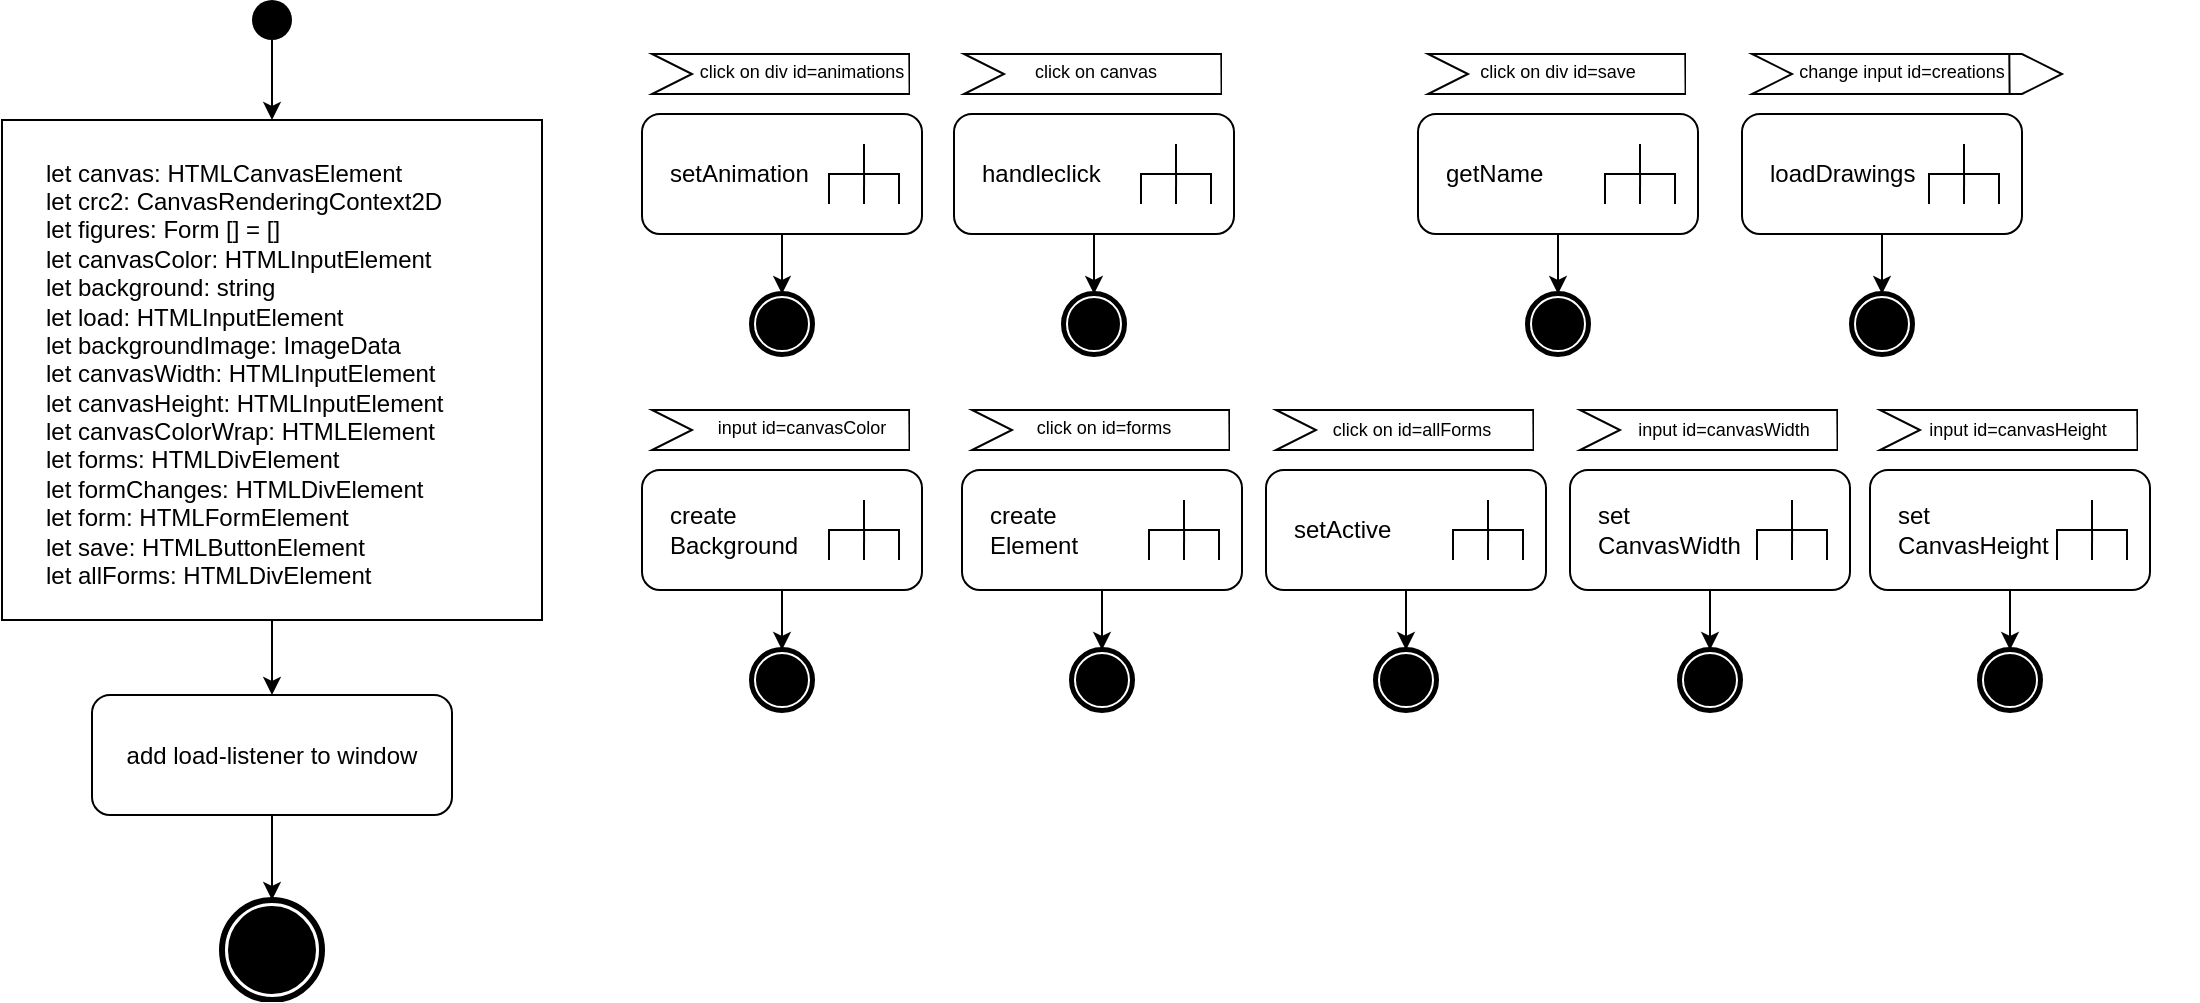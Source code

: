 <mxfile version="13.5.9" type="device" pages="4"><diagram id="87qwtPgURtQw4dlKKelD" name="Page-1"><mxGraphModel grid="1" gridSize="10" guides="1" tooltips="1" connect="1" arrows="1" page="1" fold="1" pageScale="1" pageWidth="1169" pageHeight="827" math="0" shadow="0"><root><mxCell id="0"/><mxCell id="1" parent="0"/><mxCell id="icxO3-Ys8VdhUl2jK-YE-59" style="edgeStyle=orthogonalEdgeStyle;rounded=0;orthogonalLoop=1;jettySize=auto;html=1;entryX=0.5;entryY=0;entryDx=0;entryDy=0;" parent="1" source="icxO3-Ys8VdhUl2jK-YE-55" target="icxO3-Ys8VdhUl2jK-YE-58" edge="1"><mxGeometry relative="1" as="geometry"/></mxCell><mxCell id="icxO3-Ys8VdhUl2jK-YE-55" value="" style="rounded=0;whiteSpace=wrap;html=1;" parent="1" vertex="1"><mxGeometry x="40" y="90" width="270" height="250" as="geometry"/></mxCell><mxCell id="icxO3-Ys8VdhUl2jK-YE-57" style="edgeStyle=orthogonalEdgeStyle;rounded=0;orthogonalLoop=1;jettySize=auto;html=1;" parent="1" source="icxO3-Ys8VdhUl2jK-YE-54" target="icxO3-Ys8VdhUl2jK-YE-55" edge="1"><mxGeometry relative="1" as="geometry"/></mxCell><mxCell id="icxO3-Ys8VdhUl2jK-YE-54" value="" style="ellipse;whiteSpace=wrap;html=1;aspect=fixed;fillColor=#000000;strokeColor=none;" parent="1" vertex="1"><mxGeometry x="165" y="30" width="20" height="20" as="geometry"/></mxCell><mxCell id="icxO3-Ys8VdhUl2jK-YE-56" value="&lt;div&gt;&lt;font style=&quot;vertical-align: inherit&quot;&gt;&lt;font style=&quot;vertical-align: inherit&quot;&gt;&lt;font style=&quot;vertical-align: inherit&quot;&gt;&lt;font style=&quot;vertical-align: inherit&quot;&gt;&lt;font style=&quot;vertical-align: inherit&quot;&gt;&lt;font style=&quot;vertical-align: inherit&quot;&gt;let canvas: HTMLCanvasElement&lt;/font&gt;&lt;/font&gt;&lt;/font&gt;&lt;/font&gt;&lt;/font&gt;&lt;/font&gt;&lt;/div&gt;&lt;div&gt;&lt;font style=&quot;vertical-align: inherit&quot;&gt;&lt;font style=&quot;vertical-align: inherit&quot;&gt;&lt;font style=&quot;vertical-align: inherit&quot;&gt;&lt;font style=&quot;vertical-align: inherit&quot;&gt;&lt;font style=&quot;vertical-align: inherit&quot;&gt;&lt;font style=&quot;vertical-align: inherit&quot;&gt;let crc2: CanvasRenderingContext2D&lt;/font&gt;&lt;/font&gt;&lt;/font&gt;&lt;/font&gt;&lt;/font&gt;&lt;/font&gt;&lt;/div&gt;&lt;div&gt;&lt;font style=&quot;vertical-align: inherit&quot;&gt;&lt;font style=&quot;vertical-align: inherit&quot;&gt;&lt;font style=&quot;vertical-align: inherit&quot;&gt;&lt;font style=&quot;vertical-align: inherit&quot;&gt;&lt;font style=&quot;vertical-align: inherit&quot;&gt;&lt;font style=&quot;vertical-align: inherit&quot;&gt;&lt;font style=&quot;vertical-align: inherit&quot;&gt;&lt;font style=&quot;vertical-align: inherit&quot;&gt;let figures: Form [] = []&lt;/font&gt;&lt;/font&gt;&lt;/font&gt;&lt;/font&gt;&lt;/font&gt;&lt;/font&gt;&lt;/font&gt;&lt;/font&gt;&lt;/div&gt;&lt;div&gt;&lt;font style=&quot;vertical-align: inherit&quot;&gt;&lt;font style=&quot;vertical-align: inherit&quot;&gt;&lt;font style=&quot;vertical-align: inherit&quot;&gt;&lt;font style=&quot;vertical-align: inherit&quot;&gt;&lt;font style=&quot;vertical-align: inherit&quot;&gt;&lt;font style=&quot;vertical-align: inherit&quot;&gt;let canvasColor: HTMLInputElement&lt;/font&gt;&lt;/font&gt;&lt;/font&gt;&lt;/font&gt;&lt;/font&gt;&lt;/font&gt;&lt;/div&gt;&lt;div&gt;&lt;font style=&quot;vertical-align: inherit&quot;&gt;&lt;font style=&quot;vertical-align: inherit&quot;&gt;&lt;font style=&quot;vertical-align: inherit&quot;&gt;&lt;font style=&quot;vertical-align: inherit&quot;&gt;&lt;font style=&quot;vertical-align: inherit&quot;&gt;&lt;font style=&quot;vertical-align: inherit&quot;&gt;let background: string&lt;/font&gt;&lt;/font&gt;&lt;/font&gt;&lt;/font&gt;&lt;/font&gt;&lt;/font&gt;&lt;/div&gt;&lt;div&gt;&lt;span&gt;&lt;font style=&quot;vertical-align: inherit&quot;&gt;&lt;font style=&quot;vertical-align: inherit&quot;&gt;&lt;font style=&quot;vertical-align: inherit&quot;&gt;&lt;font style=&quot;vertical-align: inherit&quot;&gt;let load: HTMLInputElement&lt;/font&gt;&lt;/font&gt;&lt;/font&gt;&lt;/font&gt;&lt;/span&gt;&lt;/div&gt;&lt;div&gt;&lt;font style=&quot;vertical-align: inherit&quot;&gt;&lt;font style=&quot;vertical-align: inherit&quot;&gt;&lt;font style=&quot;vertical-align: inherit&quot;&gt;&lt;font style=&quot;vertical-align: inherit&quot;&gt;&lt;font style=&quot;vertical-align: inherit&quot;&gt;&lt;font style=&quot;vertical-align: inherit&quot;&gt;let backgroundImage: ImageData&lt;/font&gt;&lt;/font&gt;&lt;/font&gt;&lt;/font&gt;&lt;/font&gt;&lt;/font&gt;&lt;/div&gt;&lt;div&gt;&lt;span&gt;let canvasWidth: HTMLInputElement&lt;/span&gt;&lt;/div&gt;&lt;div&gt;&lt;span&gt;let canvasHeight: HTMLInputElement&lt;/span&gt;&lt;/div&gt;&lt;div&gt;&lt;font style=&quot;vertical-align: inherit&quot;&gt;&lt;font style=&quot;vertical-align: inherit&quot;&gt;&lt;font style=&quot;vertical-align: inherit&quot;&gt;&lt;font style=&quot;vertical-align: inherit&quot;&gt;&lt;font style=&quot;vertical-align: inherit&quot;&gt;&lt;font style=&quot;vertical-align: inherit&quot;&gt;let canvasColorWrap: HTMLElement&lt;/font&gt;&lt;/font&gt;&lt;/font&gt;&lt;/font&gt;&lt;/font&gt;&lt;/font&gt;&lt;/div&gt;&lt;div&gt;&lt;font style=&quot;vertical-align: inherit&quot;&gt;&lt;font style=&quot;vertical-align: inherit&quot;&gt;&lt;font style=&quot;vertical-align: inherit&quot;&gt;&lt;font style=&quot;vertical-align: inherit&quot;&gt;&lt;font style=&quot;vertical-align: inherit&quot;&gt;&lt;font style=&quot;vertical-align: inherit&quot;&gt;let forms: HTMLDivElement&lt;/font&gt;&lt;/font&gt;&lt;/font&gt;&lt;/font&gt;&lt;/font&gt;&lt;/font&gt;&lt;/div&gt;&lt;div&gt;&lt;font style=&quot;vertical-align: inherit&quot;&gt;&lt;font style=&quot;vertical-align: inherit&quot;&gt;&lt;font style=&quot;vertical-align: inherit&quot;&gt;&lt;font style=&quot;vertical-align: inherit&quot;&gt;&lt;font style=&quot;vertical-align: inherit&quot;&gt;&lt;font style=&quot;vertical-align: inherit&quot;&gt;let formChanges: HTMLDivElement&lt;/font&gt;&lt;/font&gt;&lt;/font&gt;&lt;/font&gt;&lt;/font&gt;&lt;/font&gt;&lt;/div&gt;&lt;div&gt;&lt;font style=&quot;vertical-align: inherit&quot;&gt;&lt;font style=&quot;vertical-align: inherit&quot;&gt;&lt;font style=&quot;vertical-align: inherit&quot;&gt;&lt;font style=&quot;vertical-align: inherit&quot;&gt;&lt;font style=&quot;vertical-align: inherit&quot;&gt;&lt;font style=&quot;vertical-align: inherit&quot;&gt;let form: HTMLFormElement&lt;/font&gt;&lt;/font&gt;&lt;/font&gt;&lt;/font&gt;&lt;/font&gt;&lt;/font&gt;&lt;/div&gt;&lt;div&gt;&lt;font style=&quot;vertical-align: inherit&quot;&gt;&lt;font style=&quot;vertical-align: inherit&quot;&gt;&lt;font style=&quot;vertical-align: inherit&quot;&gt;&lt;font style=&quot;vertical-align: inherit&quot;&gt;&lt;font style=&quot;vertical-align: inherit&quot;&gt;&lt;font style=&quot;vertical-align: inherit&quot;&gt;let save: HTMLButtonElement&lt;/font&gt;&lt;/font&gt;&lt;/font&gt;&lt;/font&gt;&lt;/font&gt;&lt;/font&gt;&lt;/div&gt;&lt;div&gt;&lt;font style=&quot;vertical-align: inherit&quot;&gt;&lt;font style=&quot;vertical-align: inherit&quot;&gt;&lt;font style=&quot;vertical-align: inherit&quot;&gt;&lt;font style=&quot;vertical-align: inherit&quot;&gt;&lt;font style=&quot;vertical-align: inherit&quot;&gt;&lt;font style=&quot;vertical-align: inherit&quot;&gt;let allForms: HTMLDivElement&lt;/font&gt;&lt;/font&gt;&lt;/font&gt;&lt;/font&gt;&lt;/font&gt;&lt;/font&gt;&lt;/div&gt;" style="text;html=1;strokeColor=none;fillColor=none;align=left;verticalAlign=middle;whiteSpace=wrap;rounded=0;" parent="1" vertex="1"><mxGeometry x="60" y="113" width="250" height="207" as="geometry"/></mxCell><mxCell id="icxO3-Ys8VdhUl2jK-YE-61" style="edgeStyle=orthogonalEdgeStyle;rounded=0;orthogonalLoop=1;jettySize=auto;html=1;entryX=0.5;entryY=0;entryDx=0;entryDy=0;" parent="1" source="icxO3-Ys8VdhUl2jK-YE-58" target="icxO3-Ys8VdhUl2jK-YE-60" edge="1"><mxGeometry relative="1" as="geometry"/></mxCell><mxCell id="icxO3-Ys8VdhUl2jK-YE-58" value="add load-listener to window" style="rounded=1;whiteSpace=wrap;html=1;align=center;" parent="1" vertex="1"><mxGeometry x="85" y="377.5" width="180" height="60" as="geometry"/></mxCell><mxCell id="icxO3-Ys8VdhUl2jK-YE-60" value="" style="shape=mxgraph.bpmn.shape;html=1;verticalLabelPosition=bottom;labelBackgroundColor=#ffffff;verticalAlign=top;align=center;perimeter=ellipsePerimeter;outlineConnect=0;outline=end;symbol=terminate;" parent="1" vertex="1"><mxGeometry x="150" y="480" width="50" height="50" as="geometry"/></mxCell><mxCell id="Gy44wIJu9TlljF_xvKne-7" style="edgeStyle=orthogonalEdgeStyle;rounded=0;orthogonalLoop=1;jettySize=auto;html=1;entryX=0.5;entryY=0;entryDx=0;entryDy=0;" parent="1" source="Gy44wIJu9TlljF_xvKne-3" target="Gy44wIJu9TlljF_xvKne-6" edge="1"><mxGeometry relative="1" as="geometry"/></mxCell><mxCell id="Gy44wIJu9TlljF_xvKne-3" value="setAnimation" style="rounded=1;whiteSpace=wrap;html=1;align=left;spacingLeft=12;" parent="1" vertex="1"><mxGeometry x="360" y="87" width="140" height="60" as="geometry"/></mxCell><mxCell id="Gy44wIJu9TlljF_xvKne-4" value="" style="strokeWidth=1;html=1;shape=mxgraph.flowchart.annotation_2;align=left;labelPosition=right;pointerEvents=1;rotation=90;" parent="1" vertex="1"><mxGeometry x="456" y="99.5" width="30" height="35" as="geometry"/></mxCell><mxCell id="Gy44wIJu9TlljF_xvKne-5" value="" style="endArrow=none;html=1;exitX=1;exitY=0.5;exitDx=0;exitDy=0;exitPerimeter=0;entryX=0.475;entryY=0.499;entryDx=0;entryDy=0;entryPerimeter=0;" parent="1" source="Gy44wIJu9TlljF_xvKne-4" target="Gy44wIJu9TlljF_xvKne-4" edge="1"><mxGeometry width="50" height="50" relative="1" as="geometry"><mxPoint x="475" y="135" as="sourcePoint"/><mxPoint x="474.97" y="114.5" as="targetPoint"/></mxGeometry></mxCell><mxCell id="Gy44wIJu9TlljF_xvKne-6" value="" style="shape=mxgraph.bpmn.shape;html=1;verticalLabelPosition=bottom;labelBackgroundColor=#ffffff;verticalAlign=top;align=center;perimeter=ellipsePerimeter;outlineConnect=0;outline=end;symbol=terminate;" parent="1" vertex="1"><mxGeometry x="415" y="177" width="30" height="30" as="geometry"/></mxCell><mxCell id="Gy44wIJu9TlljF_xvKne-8" value="" style="shape=step;perimeter=stepPerimeter;whiteSpace=wrap;html=1;fixedSize=1;strokeWidth=1;" parent="1" vertex="1"><mxGeometry x="365" y="57" width="155" height="20" as="geometry"/></mxCell><mxCell id="Gy44wIJu9TlljF_xvKne-9" value="" style="endArrow=none;html=1;exitX=0.831;exitY=1.008;exitDx=0;exitDy=0;exitPerimeter=0;entryX=0.83;entryY=0.008;entryDx=0;entryDy=0;entryPerimeter=0;" parent="1" source="Gy44wIJu9TlljF_xvKne-8" target="Gy44wIJu9TlljF_xvKne-8" edge="1"><mxGeometry width="50" height="50" relative="1" as="geometry"><mxPoint x="450" y="302" as="sourcePoint"/><mxPoint x="500" y="252" as="targetPoint"/></mxGeometry></mxCell><mxCell id="Gy44wIJu9TlljF_xvKne-10" value="" style="rounded=0;whiteSpace=wrap;html=1;strokeWidth=1;noLabel=1;fontColor=none;strokeColor=none;" parent="1" vertex="1"><mxGeometry x="494" y="52" width="30" height="30" as="geometry"/></mxCell><mxCell id="Gy44wIJu9TlljF_xvKne-11" value="&lt;font style=&quot;font-size: 9px&quot;&gt;click on div id=animations&lt;/font&gt;" style="text;html=1;strokeColor=none;fillColor=none;align=center;verticalAlign=middle;whiteSpace=wrap;rounded=0;fontColor=none;" parent="1" vertex="1"><mxGeometry x="340" y="55" width="200" height="20" as="geometry"/></mxCell><mxCell id="Gy44wIJu9TlljF_xvKne-12" style="edgeStyle=orthogonalEdgeStyle;rounded=0;orthogonalLoop=1;jettySize=auto;html=1;entryX=0.5;entryY=0;entryDx=0;entryDy=0;" parent="1" source="Gy44wIJu9TlljF_xvKne-13" target="Gy44wIJu9TlljF_xvKne-16" edge="1"><mxGeometry relative="1" as="geometry"/></mxCell><mxCell id="Gy44wIJu9TlljF_xvKne-13" value="getName" style="rounded=1;whiteSpace=wrap;html=1;align=left;spacingLeft=12;" parent="1" vertex="1"><mxGeometry x="748" y="87" width="140" height="60" as="geometry"/></mxCell><mxCell id="Gy44wIJu9TlljF_xvKne-14" value="" style="strokeWidth=1;html=1;shape=mxgraph.flowchart.annotation_2;align=left;labelPosition=right;pointerEvents=1;rotation=90;" parent="1" vertex="1"><mxGeometry x="844" y="99.5" width="30" height="35" as="geometry"/></mxCell><mxCell id="Gy44wIJu9TlljF_xvKne-15" value="" style="endArrow=none;html=1;exitX=1;exitY=0.5;exitDx=0;exitDy=0;exitPerimeter=0;entryX=0.475;entryY=0.499;entryDx=0;entryDy=0;entryPerimeter=0;" parent="1" source="Gy44wIJu9TlljF_xvKne-14" target="Gy44wIJu9TlljF_xvKne-14" edge="1"><mxGeometry width="50" height="50" relative="1" as="geometry"><mxPoint x="863" y="135" as="sourcePoint"/><mxPoint x="862.97" y="114.5" as="targetPoint"/></mxGeometry></mxCell><mxCell id="Gy44wIJu9TlljF_xvKne-16" value="" style="shape=mxgraph.bpmn.shape;html=1;verticalLabelPosition=bottom;labelBackgroundColor=#ffffff;verticalAlign=top;align=center;perimeter=ellipsePerimeter;outlineConnect=0;outline=end;symbol=terminate;" parent="1" vertex="1"><mxGeometry x="803" y="177" width="30" height="30" as="geometry"/></mxCell><mxCell id="Gy44wIJu9TlljF_xvKne-17" value="" style="shape=step;perimeter=stepPerimeter;whiteSpace=wrap;html=1;fixedSize=1;strokeWidth=1;" parent="1" vertex="1"><mxGeometry x="753" y="57" width="155" height="20" as="geometry"/></mxCell><mxCell id="Gy44wIJu9TlljF_xvKne-18" value="" style="endArrow=none;html=1;exitX=0.831;exitY=1.008;exitDx=0;exitDy=0;exitPerimeter=0;entryX=0.83;entryY=0.008;entryDx=0;entryDy=0;entryPerimeter=0;" parent="1" edge="1"><mxGeometry width="50" height="50" relative="1" as="geometry"><mxPoint x="881.805" y="77.16" as="sourcePoint"/><mxPoint x="881.65" y="57.16" as="targetPoint"/></mxGeometry></mxCell><mxCell id="Gy44wIJu9TlljF_xvKne-19" value="" style="rounded=0;whiteSpace=wrap;html=1;strokeWidth=1;noLabel=1;fontColor=none;strokeColor=none;" parent="1" vertex="1"><mxGeometry x="882" y="52" width="30" height="30" as="geometry"/></mxCell><mxCell id="Gy44wIJu9TlljF_xvKne-20" value="&lt;font style=&quot;font-size: 9px&quot;&gt;click on div id=save&lt;/font&gt;" style="text;html=1;strokeColor=none;fillColor=none;align=center;verticalAlign=middle;whiteSpace=wrap;rounded=0;fontColor=none;" parent="1" vertex="1"><mxGeometry x="718" y="55" width="200" height="20" as="geometry"/></mxCell><mxCell id="Gy44wIJu9TlljF_xvKne-21" style="edgeStyle=orthogonalEdgeStyle;rounded=0;orthogonalLoop=1;jettySize=auto;html=1;entryX=0.5;entryY=0;entryDx=0;entryDy=0;" parent="1" source="Gy44wIJu9TlljF_xvKne-22" target="Gy44wIJu9TlljF_xvKne-25" edge="1"><mxGeometry relative="1" as="geometry"/></mxCell><mxCell id="Gy44wIJu9TlljF_xvKne-22" value="handleclick" style="rounded=1;whiteSpace=wrap;html=1;align=left;spacingLeft=12;" parent="1" vertex="1"><mxGeometry x="516" y="87" width="140" height="60" as="geometry"/></mxCell><mxCell id="Gy44wIJu9TlljF_xvKne-23" value="" style="strokeWidth=1;html=1;shape=mxgraph.flowchart.annotation_2;align=left;labelPosition=right;pointerEvents=1;rotation=90;" parent="1" vertex="1"><mxGeometry x="612" y="99.5" width="30" height="35" as="geometry"/></mxCell><mxCell id="Gy44wIJu9TlljF_xvKne-24" value="" style="endArrow=none;html=1;exitX=1;exitY=0.5;exitDx=0;exitDy=0;exitPerimeter=0;entryX=0.475;entryY=0.499;entryDx=0;entryDy=0;entryPerimeter=0;" parent="1" source="Gy44wIJu9TlljF_xvKne-23" target="Gy44wIJu9TlljF_xvKne-23" edge="1"><mxGeometry width="50" height="50" relative="1" as="geometry"><mxPoint x="631" y="135" as="sourcePoint"/><mxPoint x="630.97" y="114.5" as="targetPoint"/></mxGeometry></mxCell><mxCell id="Gy44wIJu9TlljF_xvKne-25" value="" style="shape=mxgraph.bpmn.shape;html=1;verticalLabelPosition=bottom;labelBackgroundColor=#ffffff;verticalAlign=top;align=center;perimeter=ellipsePerimeter;outlineConnect=0;outline=end;symbol=terminate;" parent="1" vertex="1"><mxGeometry x="571" y="177" width="30" height="30" as="geometry"/></mxCell><mxCell id="Gy44wIJu9TlljF_xvKne-26" value="" style="shape=step;perimeter=stepPerimeter;whiteSpace=wrap;html=1;fixedSize=1;strokeWidth=1;" parent="1" vertex="1"><mxGeometry x="521" y="57" width="155" height="20" as="geometry"/></mxCell><mxCell id="Gy44wIJu9TlljF_xvKne-27" value="" style="endArrow=none;html=1;exitX=0.831;exitY=1.008;exitDx=0;exitDy=0;exitPerimeter=0;entryX=0.83;entryY=0.008;entryDx=0;entryDy=0;entryPerimeter=0;" parent="1" source="Gy44wIJu9TlljF_xvKne-26" target="Gy44wIJu9TlljF_xvKne-26" edge="1"><mxGeometry width="50" height="50" relative="1" as="geometry"><mxPoint x="606" y="302" as="sourcePoint"/><mxPoint x="656" y="252" as="targetPoint"/></mxGeometry></mxCell><mxCell id="Gy44wIJu9TlljF_xvKne-28" value="" style="rounded=0;whiteSpace=wrap;html=1;strokeWidth=1;noLabel=1;fontColor=none;strokeColor=none;" parent="1" vertex="1"><mxGeometry x="650" y="52" width="30" height="30" as="geometry"/></mxCell><mxCell id="Gy44wIJu9TlljF_xvKne-29" value="&lt;font style=&quot;font-size: 9px&quot;&gt;click on canvas&lt;/font&gt;" style="text;html=1;strokeColor=none;fillColor=none;align=center;verticalAlign=middle;whiteSpace=wrap;rounded=0;fontColor=none;" parent="1" vertex="1"><mxGeometry x="512" y="55" width="150" height="20" as="geometry"/></mxCell><mxCell id="Gy44wIJu9TlljF_xvKne-39" style="edgeStyle=orthogonalEdgeStyle;rounded=0;orthogonalLoop=1;jettySize=auto;html=1;entryX=0.5;entryY=0;entryDx=0;entryDy=0;" parent="1" source="Gy44wIJu9TlljF_xvKne-40" target="Gy44wIJu9TlljF_xvKne-43" edge="1"><mxGeometry relative="1" as="geometry"/></mxCell><mxCell id="Gy44wIJu9TlljF_xvKne-40" value="create&lt;br&gt;Background" style="rounded=1;whiteSpace=wrap;html=1;align=left;spacingLeft=12;" parent="1" vertex="1"><mxGeometry x="360" y="265" width="140" height="60" as="geometry"/></mxCell><mxCell id="Gy44wIJu9TlljF_xvKne-41" value="" style="strokeWidth=1;html=1;shape=mxgraph.flowchart.annotation_2;align=left;labelPosition=right;pointerEvents=1;rotation=90;" parent="1" vertex="1"><mxGeometry x="456" y="277.5" width="30" height="35" as="geometry"/></mxCell><mxCell id="Gy44wIJu9TlljF_xvKne-42" value="" style="endArrow=none;html=1;exitX=1;exitY=0.5;exitDx=0;exitDy=0;exitPerimeter=0;entryX=0.475;entryY=0.499;entryDx=0;entryDy=0;entryPerimeter=0;" parent="1" source="Gy44wIJu9TlljF_xvKne-41" target="Gy44wIJu9TlljF_xvKne-41" edge="1"><mxGeometry width="50" height="50" relative="1" as="geometry"><mxPoint x="475" y="313" as="sourcePoint"/><mxPoint x="474.97" y="292.5" as="targetPoint"/></mxGeometry></mxCell><mxCell id="Gy44wIJu9TlljF_xvKne-43" value="" style="shape=mxgraph.bpmn.shape;html=1;verticalLabelPosition=bottom;labelBackgroundColor=#ffffff;verticalAlign=top;align=center;perimeter=ellipsePerimeter;outlineConnect=0;outline=end;symbol=terminate;" parent="1" vertex="1"><mxGeometry x="415" y="355" width="30" height="30" as="geometry"/></mxCell><mxCell id="Gy44wIJu9TlljF_xvKne-44" value="" style="shape=step;perimeter=stepPerimeter;whiteSpace=wrap;html=1;fixedSize=1;strokeWidth=1;" parent="1" vertex="1"><mxGeometry x="365" y="235" width="155" height="20" as="geometry"/></mxCell><mxCell id="Gy44wIJu9TlljF_xvKne-45" value="" style="endArrow=none;html=1;exitX=0.831;exitY=1.008;exitDx=0;exitDy=0;exitPerimeter=0;entryX=0.83;entryY=0.008;entryDx=0;entryDy=0;entryPerimeter=0;" parent="1" source="Gy44wIJu9TlljF_xvKne-44" target="Gy44wIJu9TlljF_xvKne-44" edge="1"><mxGeometry width="50" height="50" relative="1" as="geometry"><mxPoint x="450" y="480" as="sourcePoint"/><mxPoint x="500" y="430" as="targetPoint"/></mxGeometry></mxCell><mxCell id="Gy44wIJu9TlljF_xvKne-46" value="" style="rounded=0;whiteSpace=wrap;html=1;strokeWidth=1;noLabel=1;fontColor=none;strokeColor=none;" parent="1" vertex="1"><mxGeometry x="494" y="230" width="30" height="30" as="geometry"/></mxCell><mxCell id="Gy44wIJu9TlljF_xvKne-47" value="&lt;font style=&quot;font-size: 9px&quot;&gt;input id=canvasColor&lt;/font&gt;" style="text;html=1;strokeColor=none;fillColor=none;align=center;verticalAlign=middle;whiteSpace=wrap;rounded=0;fontColor=none;" parent="1" vertex="1"><mxGeometry x="340" y="233" width="200" height="20" as="geometry"/></mxCell><mxCell id="Gy44wIJu9TlljF_xvKne-48" style="edgeStyle=orthogonalEdgeStyle;rounded=0;orthogonalLoop=1;jettySize=auto;html=1;entryX=0.5;entryY=0;entryDx=0;entryDy=0;" parent="1" source="Gy44wIJu9TlljF_xvKne-49" target="Gy44wIJu9TlljF_xvKne-52" edge="1"><mxGeometry relative="1" as="geometry"/></mxCell><mxCell id="Gy44wIJu9TlljF_xvKne-49" value="loadDrawings" style="rounded=1;whiteSpace=wrap;html=1;align=left;spacingLeft=12;" parent="1" vertex="1"><mxGeometry x="910" y="87" width="140" height="60" as="geometry"/></mxCell><mxCell id="Gy44wIJu9TlljF_xvKne-50" value="" style="strokeWidth=1;html=1;shape=mxgraph.flowchart.annotation_2;align=left;labelPosition=right;pointerEvents=1;rotation=90;" parent="1" vertex="1"><mxGeometry x="1006" y="99.5" width="30" height="35" as="geometry"/></mxCell><mxCell id="Gy44wIJu9TlljF_xvKne-51" value="" style="endArrow=none;html=1;exitX=1;exitY=0.5;exitDx=0;exitDy=0;exitPerimeter=0;entryX=0.475;entryY=0.499;entryDx=0;entryDy=0;entryPerimeter=0;" parent="1" source="Gy44wIJu9TlljF_xvKne-50" target="Gy44wIJu9TlljF_xvKne-50" edge="1"><mxGeometry width="50" height="50" relative="1" as="geometry"><mxPoint x="1025" y="135" as="sourcePoint"/><mxPoint x="1024.97" y="114.5" as="targetPoint"/></mxGeometry></mxCell><mxCell id="Gy44wIJu9TlljF_xvKne-52" value="" style="shape=mxgraph.bpmn.shape;html=1;verticalLabelPosition=bottom;labelBackgroundColor=#ffffff;verticalAlign=top;align=center;perimeter=ellipsePerimeter;outlineConnect=0;outline=end;symbol=terminate;" parent="1" vertex="1"><mxGeometry x="965" y="177" width="30" height="30" as="geometry"/></mxCell><mxCell id="Gy44wIJu9TlljF_xvKne-53" value="" style="shape=step;perimeter=stepPerimeter;whiteSpace=wrap;html=1;fixedSize=1;strokeWidth=1;" parent="1" vertex="1"><mxGeometry x="915" y="57" width="155" height="20" as="geometry"/></mxCell><mxCell id="Gy44wIJu9TlljF_xvKne-54" value="" style="endArrow=none;html=1;exitX=0.831;exitY=1.008;exitDx=0;exitDy=0;exitPerimeter=0;entryX=0.83;entryY=0.008;entryDx=0;entryDy=0;entryPerimeter=0;" parent="1" source="Gy44wIJu9TlljF_xvKne-53" target="Gy44wIJu9TlljF_xvKne-53" edge="1"><mxGeometry width="50" height="50" relative="1" as="geometry"><mxPoint x="1000" y="302" as="sourcePoint"/><mxPoint x="1050" y="252" as="targetPoint"/></mxGeometry></mxCell><mxCell id="Gy44wIJu9TlljF_xvKne-55" value="" style="rounded=0;whiteSpace=wrap;html=1;strokeWidth=1;noLabel=1;fontColor=none;strokeColor=none;" parent="1" vertex="1"><mxGeometry x="500" y="230" width="30" height="30" as="geometry"/></mxCell><mxCell id="Gy44wIJu9TlljF_xvKne-56" value="&lt;font style=&quot;font-size: 9px&quot;&gt;change input id=creations&lt;/font&gt;" style="text;html=1;strokeColor=none;fillColor=none;align=center;verticalAlign=middle;whiteSpace=wrap;rounded=0;fontColor=none;" parent="1" vertex="1"><mxGeometry x="890" y="55" width="200" height="20" as="geometry"/></mxCell><mxCell id="Gy44wIJu9TlljF_xvKne-57" style="edgeStyle=orthogonalEdgeStyle;rounded=0;orthogonalLoop=1;jettySize=auto;html=1;entryX=0.5;entryY=0;entryDx=0;entryDy=0;" parent="1" source="Gy44wIJu9TlljF_xvKne-58" target="Gy44wIJu9TlljF_xvKne-61" edge="1"><mxGeometry relative="1" as="geometry"/></mxCell><mxCell id="Gy44wIJu9TlljF_xvKne-58" value="create&lt;br&gt;Element" style="rounded=1;whiteSpace=wrap;html=1;align=left;spacingLeft=12;" parent="1" vertex="1"><mxGeometry x="520" y="265" width="140" height="60" as="geometry"/></mxCell><mxCell id="Gy44wIJu9TlljF_xvKne-59" value="" style="strokeWidth=1;html=1;shape=mxgraph.flowchart.annotation_2;align=left;labelPosition=right;pointerEvents=1;rotation=90;" parent="1" vertex="1"><mxGeometry x="616" y="277.5" width="30" height="35" as="geometry"/></mxCell><mxCell id="Gy44wIJu9TlljF_xvKne-60" value="" style="endArrow=none;html=1;exitX=1;exitY=0.5;exitDx=0;exitDy=0;exitPerimeter=0;entryX=0.475;entryY=0.499;entryDx=0;entryDy=0;entryPerimeter=0;" parent="1" source="Gy44wIJu9TlljF_xvKne-59" target="Gy44wIJu9TlljF_xvKne-59" edge="1"><mxGeometry width="50" height="50" relative="1" as="geometry"><mxPoint x="635" y="313" as="sourcePoint"/><mxPoint x="634.97" y="292.5" as="targetPoint"/></mxGeometry></mxCell><mxCell id="Gy44wIJu9TlljF_xvKne-61" value="" style="shape=mxgraph.bpmn.shape;html=1;verticalLabelPosition=bottom;labelBackgroundColor=#ffffff;verticalAlign=top;align=center;perimeter=ellipsePerimeter;outlineConnect=0;outline=end;symbol=terminate;" parent="1" vertex="1"><mxGeometry x="575" y="355" width="30" height="30" as="geometry"/></mxCell><mxCell id="Gy44wIJu9TlljF_xvKne-62" value="" style="shape=step;perimeter=stepPerimeter;whiteSpace=wrap;html=1;fixedSize=1;strokeWidth=1;" parent="1" vertex="1"><mxGeometry x="525" y="235" width="155" height="20" as="geometry"/></mxCell><mxCell id="Gy44wIJu9TlljF_xvKne-63" value="" style="endArrow=none;html=1;exitX=0.831;exitY=1.008;exitDx=0;exitDy=0;exitPerimeter=0;entryX=0.83;entryY=0.008;entryDx=0;entryDy=0;entryPerimeter=0;" parent="1" source="Gy44wIJu9TlljF_xvKne-62" target="Gy44wIJu9TlljF_xvKne-62" edge="1"><mxGeometry width="50" height="50" relative="1" as="geometry"><mxPoint x="610" y="480" as="sourcePoint"/><mxPoint x="660" y="430" as="targetPoint"/></mxGeometry></mxCell><mxCell id="Gy44wIJu9TlljF_xvKne-64" value="" style="rounded=0;whiteSpace=wrap;html=1;strokeWidth=1;noLabel=1;fontColor=none;strokeColor=none;" parent="1" vertex="1"><mxGeometry x="654" y="230" width="30" height="30" as="geometry"/></mxCell><mxCell id="Gy44wIJu9TlljF_xvKne-65" value="&lt;font style=&quot;font-size: 9px&quot;&gt;click on id=forms&lt;/font&gt;" style="text;html=1;strokeColor=none;fillColor=none;align=center;verticalAlign=middle;whiteSpace=wrap;rounded=0;fontColor=none;" parent="1" vertex="1"><mxGeometry x="516" y="233" width="150" height="20" as="geometry"/></mxCell><mxCell id="Gy44wIJu9TlljF_xvKne-66" style="edgeStyle=orthogonalEdgeStyle;rounded=0;orthogonalLoop=1;jettySize=auto;html=1;entryX=0.5;entryY=0;entryDx=0;entryDy=0;" parent="1" source="Gy44wIJu9TlljF_xvKne-67" target="Gy44wIJu9TlljF_xvKne-70" edge="1"><mxGeometry relative="1" as="geometry"/></mxCell><mxCell id="Gy44wIJu9TlljF_xvKne-67" value="setActive" style="rounded=1;whiteSpace=wrap;html=1;align=left;spacingLeft=12;" parent="1" vertex="1"><mxGeometry x="672" y="265" width="140" height="60" as="geometry"/></mxCell><mxCell id="Gy44wIJu9TlljF_xvKne-68" value="" style="strokeWidth=1;html=1;shape=mxgraph.flowchart.annotation_2;align=left;labelPosition=right;pointerEvents=1;rotation=90;" parent="1" vertex="1"><mxGeometry x="768" y="277.5" width="30" height="35" as="geometry"/></mxCell><mxCell id="Gy44wIJu9TlljF_xvKne-69" value="" style="endArrow=none;html=1;exitX=1;exitY=0.5;exitDx=0;exitDy=0;exitPerimeter=0;entryX=0.475;entryY=0.499;entryDx=0;entryDy=0;entryPerimeter=0;" parent="1" source="Gy44wIJu9TlljF_xvKne-68" target="Gy44wIJu9TlljF_xvKne-68" edge="1"><mxGeometry width="50" height="50" relative="1" as="geometry"><mxPoint x="787" y="313" as="sourcePoint"/><mxPoint x="786.97" y="292.5" as="targetPoint"/></mxGeometry></mxCell><mxCell id="Gy44wIJu9TlljF_xvKne-70" value="" style="shape=mxgraph.bpmn.shape;html=1;verticalLabelPosition=bottom;labelBackgroundColor=#ffffff;verticalAlign=top;align=center;perimeter=ellipsePerimeter;outlineConnect=0;outline=end;symbol=terminate;" parent="1" vertex="1"><mxGeometry x="727" y="355" width="30" height="30" as="geometry"/></mxCell><mxCell id="Gy44wIJu9TlljF_xvKne-71" value="" style="shape=step;perimeter=stepPerimeter;whiteSpace=wrap;html=1;fixedSize=1;strokeWidth=1;" parent="1" vertex="1"><mxGeometry x="677" y="235" width="155" height="20" as="geometry"/></mxCell><mxCell id="Gy44wIJu9TlljF_xvKne-72" value="" style="endArrow=none;html=1;exitX=0.831;exitY=1.008;exitDx=0;exitDy=0;exitPerimeter=0;entryX=0.83;entryY=0.008;entryDx=0;entryDy=0;entryPerimeter=0;" parent="1" source="Gy44wIJu9TlljF_xvKne-71" target="Gy44wIJu9TlljF_xvKne-71" edge="1"><mxGeometry width="50" height="50" relative="1" as="geometry"><mxPoint x="762" y="480" as="sourcePoint"/><mxPoint x="812" y="430" as="targetPoint"/></mxGeometry></mxCell><mxCell id="Gy44wIJu9TlljF_xvKne-73" value="" style="rounded=0;whiteSpace=wrap;html=1;strokeWidth=1;noLabel=1;fontColor=none;strokeColor=none;" parent="1" vertex="1"><mxGeometry x="806" y="230" width="30" height="30" as="geometry"/></mxCell><mxCell id="Gy44wIJu9TlljF_xvKne-74" value="&lt;font style=&quot;font-size: 9px&quot;&gt;click on id=allForms&lt;/font&gt;" style="text;html=1;strokeColor=none;fillColor=none;align=center;verticalAlign=middle;whiteSpace=wrap;rounded=0;fontColor=none;" parent="1" vertex="1"><mxGeometry x="680" y="234" width="130" height="20" as="geometry"/></mxCell><mxCell id="qGs26UX-EN82rD8q10nA-1" style="edgeStyle=orthogonalEdgeStyle;rounded=0;orthogonalLoop=1;jettySize=auto;html=1;entryX=0.5;entryY=0;entryDx=0;entryDy=0;" edge="1" parent="1" source="qGs26UX-EN82rD8q10nA-2" target="qGs26UX-EN82rD8q10nA-5"><mxGeometry relative="1" as="geometry"/></mxCell><mxCell id="qGs26UX-EN82rD8q10nA-2" value="set&lt;br&gt;CanvasWidth" style="rounded=1;whiteSpace=wrap;html=1;align=left;spacingLeft=12;" vertex="1" parent="1"><mxGeometry x="824" y="265" width="140" height="60" as="geometry"/></mxCell><mxCell id="qGs26UX-EN82rD8q10nA-3" value="" style="strokeWidth=1;html=1;shape=mxgraph.flowchart.annotation_2;align=left;labelPosition=right;pointerEvents=1;rotation=90;" vertex="1" parent="1"><mxGeometry x="920" y="277.5" width="30" height="35" as="geometry"/></mxCell><mxCell id="qGs26UX-EN82rD8q10nA-4" value="" style="endArrow=none;html=1;exitX=1;exitY=0.5;exitDx=0;exitDy=0;exitPerimeter=0;entryX=0.475;entryY=0.499;entryDx=0;entryDy=0;entryPerimeter=0;" edge="1" parent="1" source="qGs26UX-EN82rD8q10nA-3" target="qGs26UX-EN82rD8q10nA-3"><mxGeometry width="50" height="50" relative="1" as="geometry"><mxPoint x="939" y="313" as="sourcePoint"/><mxPoint x="938.97" y="292.5" as="targetPoint"/></mxGeometry></mxCell><mxCell id="qGs26UX-EN82rD8q10nA-5" value="" style="shape=mxgraph.bpmn.shape;html=1;verticalLabelPosition=bottom;labelBackgroundColor=#ffffff;verticalAlign=top;align=center;perimeter=ellipsePerimeter;outlineConnect=0;outline=end;symbol=terminate;" vertex="1" parent="1"><mxGeometry x="879" y="355" width="30" height="30" as="geometry"/></mxCell><mxCell id="qGs26UX-EN82rD8q10nA-6" value="" style="shape=step;perimeter=stepPerimeter;whiteSpace=wrap;html=1;fixedSize=1;strokeWidth=1;" vertex="1" parent="1"><mxGeometry x="829" y="235" width="155" height="20" as="geometry"/></mxCell><mxCell id="qGs26UX-EN82rD8q10nA-7" value="" style="endArrow=none;html=1;exitX=0.831;exitY=1.008;exitDx=0;exitDy=0;exitPerimeter=0;entryX=0.83;entryY=0.008;entryDx=0;entryDy=0;entryPerimeter=0;" edge="1" parent="1" source="qGs26UX-EN82rD8q10nA-6" target="qGs26UX-EN82rD8q10nA-6"><mxGeometry width="50" height="50" relative="1" as="geometry"><mxPoint x="914" y="480" as="sourcePoint"/><mxPoint x="964" y="430" as="targetPoint"/></mxGeometry></mxCell><mxCell id="qGs26UX-EN82rD8q10nA-8" value="" style="rounded=0;whiteSpace=wrap;html=1;strokeWidth=1;noLabel=1;fontColor=none;strokeColor=none;" vertex="1" parent="1"><mxGeometry x="958" y="230" width="30" height="30" as="geometry"/></mxCell><mxCell id="qGs26UX-EN82rD8q10nA-9" value="&lt;font style=&quot;font-size: 9px&quot;&gt;input id=canvasWidth&lt;/font&gt;" style="text;html=1;strokeColor=none;fillColor=none;align=center;verticalAlign=middle;whiteSpace=wrap;rounded=0;fontColor=none;" vertex="1" parent="1"><mxGeometry x="832" y="234" width="138" height="20" as="geometry"/></mxCell><mxCell id="qGs26UX-EN82rD8q10nA-10" style="edgeStyle=orthogonalEdgeStyle;rounded=0;orthogonalLoop=1;jettySize=auto;html=1;entryX=0.5;entryY=0;entryDx=0;entryDy=0;" edge="1" parent="1" source="qGs26UX-EN82rD8q10nA-11" target="qGs26UX-EN82rD8q10nA-14"><mxGeometry relative="1" as="geometry"/></mxCell><mxCell id="qGs26UX-EN82rD8q10nA-11" value="set&lt;br&gt;CanvasHeight" style="rounded=1;whiteSpace=wrap;html=1;align=left;spacingLeft=12;" vertex="1" parent="1"><mxGeometry x="974" y="265" width="140" height="60" as="geometry"/></mxCell><mxCell id="qGs26UX-EN82rD8q10nA-12" value="" style="strokeWidth=1;html=1;shape=mxgraph.flowchart.annotation_2;align=left;labelPosition=right;pointerEvents=1;rotation=90;" vertex="1" parent="1"><mxGeometry x="1070" y="277.5" width="30" height="35" as="geometry"/></mxCell><mxCell id="qGs26UX-EN82rD8q10nA-13" value="" style="endArrow=none;html=1;exitX=1;exitY=0.5;exitDx=0;exitDy=0;exitPerimeter=0;entryX=0.475;entryY=0.499;entryDx=0;entryDy=0;entryPerimeter=0;" edge="1" parent="1" source="qGs26UX-EN82rD8q10nA-12" target="qGs26UX-EN82rD8q10nA-12"><mxGeometry width="50" height="50" relative="1" as="geometry"><mxPoint x="1089" y="313" as="sourcePoint"/><mxPoint x="1088.97" y="292.5" as="targetPoint"/></mxGeometry></mxCell><mxCell id="qGs26UX-EN82rD8q10nA-14" value="" style="shape=mxgraph.bpmn.shape;html=1;verticalLabelPosition=bottom;labelBackgroundColor=#ffffff;verticalAlign=top;align=center;perimeter=ellipsePerimeter;outlineConnect=0;outline=end;symbol=terminate;" vertex="1" parent="1"><mxGeometry x="1029" y="355" width="30" height="30" as="geometry"/></mxCell><mxCell id="qGs26UX-EN82rD8q10nA-15" value="" style="shape=step;perimeter=stepPerimeter;whiteSpace=wrap;html=1;fixedSize=1;strokeWidth=1;" vertex="1" parent="1"><mxGeometry x="979" y="235" width="155" height="20" as="geometry"/></mxCell><mxCell id="qGs26UX-EN82rD8q10nA-16" value="" style="endArrow=none;html=1;exitX=0.831;exitY=1.008;exitDx=0;exitDy=0;exitPerimeter=0;entryX=0.83;entryY=0.008;entryDx=0;entryDy=0;entryPerimeter=0;" edge="1" parent="1" source="qGs26UX-EN82rD8q10nA-15" target="qGs26UX-EN82rD8q10nA-15"><mxGeometry width="50" height="50" relative="1" as="geometry"><mxPoint x="1064" y="480" as="sourcePoint"/><mxPoint x="1114" y="430" as="targetPoint"/></mxGeometry></mxCell><mxCell id="qGs26UX-EN82rD8q10nA-17" value="" style="rounded=0;whiteSpace=wrap;html=1;strokeWidth=1;noLabel=1;fontColor=none;strokeColor=none;" vertex="1" parent="1"><mxGeometry x="1108" y="230" width="30" height="30" as="geometry"/></mxCell><mxCell id="qGs26UX-EN82rD8q10nA-19" value="&lt;font style=&quot;font-size: 9px&quot;&gt;input id=canvasHeight&lt;/font&gt;" style="text;html=1;strokeColor=none;fillColor=none;align=center;verticalAlign=middle;whiteSpace=wrap;rounded=0;fontColor=none;" vertex="1" parent="1"><mxGeometry x="979" y="234" width="138" height="20" as="geometry"/></mxCell></root></mxGraphModel></diagram><diagram id="kDfa_oGY_vuQ4ZoTnHxT" name="Page-2"><mxGraphModel dx="1422" dy="882" grid="1" gridSize="10" guides="1" tooltips="1" connect="1" arrows="1" fold="1" page="1" pageScale="1" pageWidth="1169" pageHeight="827" math="0" shadow="0"><root><mxCell id="TdwaHG17wLbZ7XpInt9v-0"/><mxCell id="TdwaHG17wLbZ7XpInt9v-1" parent="TdwaHG17wLbZ7XpInt9v-0"/><mxCell id="pRtUOZoFvEnAE0XklGIp-9" value="" style="rounded=1;whiteSpace=wrap;html=1;align=center;" parent="TdwaHG17wLbZ7XpInt9v-1" vertex="1"><mxGeometry x="510" y="90" width="620" height="670" as="geometry"/></mxCell><mxCell id="Bv1DVwRKx4uEar5SE2FC-1" value="" style="rounded=1;whiteSpace=wrap;html=1;align=center;" parent="TdwaHG17wLbZ7XpInt9v-1" vertex="1"><mxGeometry x="85" y="90" width="395" height="580" as="geometry"/></mxCell><mxCell id="Bv1DVwRKx4uEar5SE2FC-0" style="edgeStyle=orthogonalEdgeStyle;rounded=0;orthogonalLoop=1;jettySize=auto;html=1;" parent="TdwaHG17wLbZ7XpInt9v-1" edge="1"><mxGeometry relative="1" as="geometry"><mxPoint x="270" y="120" as="sourcePoint"/><mxPoint x="270" y="160" as="targetPoint"/></mxGeometry></mxCell><mxCell id="Bv1DVwRKx4uEar5SE2FC-2" value="" style="shape=mxgraph.bpmn.shape;html=1;verticalLabelPosition=bottom;labelBackgroundColor=#ffffff;verticalAlign=top;align=center;perimeter=ellipsePerimeter;outlineConnect=0;outline=end;symbol=terminate;" parent="TdwaHG17wLbZ7XpInt9v-1" vertex="1"><mxGeometry x="245" y="590" width="50" height="50" as="geometry"/></mxCell><mxCell id="Bv1DVwRKx4uEar5SE2FC-3" value="createElement" style="text;html=1;strokeColor=none;fillColor=none;align=center;verticalAlign=middle;whiteSpace=wrap;rounded=0;" parent="TdwaHG17wLbZ7XpInt9v-1" vertex="1"><mxGeometry x="585" y="120" width="40" height="20" as="geometry"/></mxCell><mxCell id="Bv1DVwRKx4uEar5SE2FC-4" value="handleLoad" style="text;html=1;strokeColor=none;fillColor=none;align=center;verticalAlign=middle;whiteSpace=wrap;rounded=0;" parent="TdwaHG17wLbZ7XpInt9v-1" vertex="1"><mxGeometry x="120" y="110" width="40" height="20" as="geometry"/></mxCell><mxCell id="pRtUOZoFvEnAE0XklGIp-1" style="edgeStyle=orthogonalEdgeStyle;rounded=0;orthogonalLoop=1;jettySize=auto;html=1;entryX=0.5;entryY=0;entryDx=0;entryDy=0;" parent="TdwaHG17wLbZ7XpInt9v-1" source="Bv1DVwRKx4uEar5SE2FC-5" target="Bv1DVwRKx4uEar5SE2FC-6" edge="1"><mxGeometry relative="1" as="geometry"/></mxCell><mxCell id="Bv1DVwRKx4uEar5SE2FC-5" value="instal change- and click-listener on all elements" style="rounded=1;whiteSpace=wrap;html=1;" parent="TdwaHG17wLbZ7XpInt9v-1" vertex="1"><mxGeometry x="198.75" y="160" width="140" height="60" as="geometry"/></mxCell><mxCell id="pRtUOZoFvEnAE0XklGIp-5" style="edgeStyle=orthogonalEdgeStyle;rounded=0;orthogonalLoop=1;jettySize=auto;html=1;entryX=0.491;entryY=0.004;entryDx=0;entryDy=0;entryPerimeter=0;" parent="TdwaHG17wLbZ7XpInt9v-1" source="Bv1DVwRKx4uEar5SE2FC-6" target="Bv1DVwRKx4uEar5SE2FC-7" edge="1"><mxGeometry relative="1" as="geometry"><Array as="points"/></mxGeometry></mxCell><mxCell id="Bv1DVwRKx4uEar5SE2FC-6" value="set canvasWidth to 1050 and canvasHeight to 700" style="rounded=1;whiteSpace=wrap;html=1;" parent="TdwaHG17wLbZ7XpInt9v-1" vertex="1"><mxGeometry x="185" y="260" width="167.5" height="60" as="geometry"/></mxCell><mxCell id="pRtUOZoFvEnAE0XklGIp-6" style="edgeStyle=orthogonalEdgeStyle;rounded=0;orthogonalLoop=1;jettySize=auto;html=1;entryX=0.5;entryY=0;entryDx=0;entryDy=0;" parent="TdwaHG17wLbZ7XpInt9v-1" source="Bv1DVwRKx4uEar5SE2FC-7" target="pRtUOZoFvEnAE0XklGIp-2" edge="1"><mxGeometry relative="1" as="geometry"/></mxCell><mxCell id="Bv1DVwRKx4uEar5SE2FC-7" value="findDrawings" style="rounded=1;whiteSpace=wrap;html=1;" parent="TdwaHG17wLbZ7XpInt9v-1" vertex="1"><mxGeometry x="186.25" y="340" width="167.5" height="60" as="geometry"/></mxCell><mxCell id="pRtUOZoFvEnAE0XklGIp-0" value="" style="ellipse;whiteSpace=wrap;html=1;aspect=fixed;fillColor=#000000;strokeColor=none;" parent="TdwaHG17wLbZ7XpInt9v-1" vertex="1"><mxGeometry x="260" y="100" width="20" height="20" as="geometry"/></mxCell><mxCell id="pRtUOZoFvEnAE0XklGIp-7" style="edgeStyle=orthogonalEdgeStyle;rounded=0;orthogonalLoop=1;jettySize=auto;html=1;entryX=0.5;entryY=0;entryDx=0;entryDy=0;" parent="TdwaHG17wLbZ7XpInt9v-1" source="pRtUOZoFvEnAE0XklGIp-2" target="pRtUOZoFvEnAE0XklGIp-3" edge="1"><mxGeometry relative="1" as="geometry"/></mxCell><mxCell id="pRtUOZoFvEnAE0XklGIp-2" value="createBackground" style="rounded=1;whiteSpace=wrap;html=1;" parent="TdwaHG17wLbZ7XpInt9v-1" vertex="1"><mxGeometry x="186.25" y="420" width="167.5" height="60" as="geometry"/></mxCell><mxCell id="pRtUOZoFvEnAE0XklGIp-8" style="edgeStyle=orthogonalEdgeStyle;rounded=0;orthogonalLoop=1;jettySize=auto;html=1;" parent="TdwaHG17wLbZ7XpInt9v-1" source="pRtUOZoFvEnAE0XklGIp-3" target="Bv1DVwRKx4uEar5SE2FC-2" edge="1"><mxGeometry relative="1" as="geometry"/></mxCell><mxCell id="pRtUOZoFvEnAE0XklGIp-3" value="set Interval to call the function Animate every 20ms" style="rounded=1;whiteSpace=wrap;html=1;" parent="TdwaHG17wLbZ7XpInt9v-1" vertex="1"><mxGeometry x="186.25" y="500" width="167.5" height="60" as="geometry"/></mxCell><mxCell id="pRtUOZoFvEnAE0XklGIp-10" value="" style="shape=mxgraph.bpmn.shape;html=1;verticalLabelPosition=bottom;labelBackgroundColor=#ffffff;verticalAlign=top;align=center;perimeter=ellipsePerimeter;outlineConnect=0;outline=end;symbol=terminate;" parent="TdwaHG17wLbZ7XpInt9v-1" vertex="1"><mxGeometry x="795" y="690" width="50" height="50" as="geometry"/></mxCell><mxCell id="pRtUOZoFvEnAE0XklGIp-27" style="edgeStyle=orthogonalEdgeStyle;rounded=0;orthogonalLoop=1;jettySize=auto;html=1;" parent="TdwaHG17wLbZ7XpInt9v-1" source="pRtUOZoFvEnAE0XklGIp-11" target="pRtUOZoFvEnAE0XklGIp-12" edge="1"><mxGeometry relative="1" as="geometry"/></mxCell><mxCell id="pRtUOZoFvEnAE0XklGIp-11" value="_event: MouseEvent" style="rounded=0;whiteSpace=wrap;html=1;" parent="TdwaHG17wLbZ7XpInt9v-1" vertex="1"><mxGeometry x="760" y="70" width="120" height="40" as="geometry"/></mxCell><mxCell id="pRtUOZoFvEnAE0XklGIp-28" style="edgeStyle=orthogonalEdgeStyle;rounded=0;orthogonalLoop=1;jettySize=auto;html=1;entryX=0.5;entryY=0;entryDx=0;entryDy=0;" parent="TdwaHG17wLbZ7XpInt9v-1" source="pRtUOZoFvEnAE0XklGIp-12" target="pRtUOZoFvEnAE0XklGIp-14" edge="1"><mxGeometry relative="1" as="geometry"/></mxCell><mxCell id="pRtUOZoFvEnAE0XklGIp-12" value="target: HTMLElement=_event.target&lt;br&gt;id: string = target.id" style="rounded=1;whiteSpace=wrap;html=1;" parent="TdwaHG17wLbZ7XpInt9v-1" vertex="1"><mxGeometry x="720" y="140" width="200" height="60" as="geometry"/></mxCell><mxCell id="pRtUOZoFvEnAE0XklGIp-31" style="edgeStyle=orthogonalEdgeStyle;rounded=0;orthogonalLoop=1;jettySize=auto;html=1;" parent="TdwaHG17wLbZ7XpInt9v-1" source="pRtUOZoFvEnAE0XklGIp-14" target="pRtUOZoFvEnAE0XklGIp-16" edge="1"><mxGeometry relative="1" as="geometry"/></mxCell><mxCell id="pRtUOZoFvEnAE0XklGIp-14" value="find active figure and set the active property to false" style="rounded=1;whiteSpace=wrap;html=1;" parent="TdwaHG17wLbZ7XpInt9v-1" vertex="1"><mxGeometry x="720" y="220" width="200" height="60" as="geometry"/></mxCell><mxCell id="qTswzRqxhtLnWm-R1PON-14" style="edgeStyle=orthogonalEdgeStyle;rounded=0;orthogonalLoop=1;jettySize=auto;html=1;entryX=0.5;entryY=0;entryDx=0;entryDy=0;" edge="1" parent="TdwaHG17wLbZ7XpInt9v-1" source="pRtUOZoFvEnAE0XklGIp-16" target="pRtUOZoFvEnAE0XklGIp-19"><mxGeometry relative="1" as="geometry"/></mxCell><mxCell id="qTswzRqxhtLnWm-R1PON-15" style="edgeStyle=orthogonalEdgeStyle;rounded=0;orthogonalLoop=1;jettySize=auto;html=1;" edge="1" parent="TdwaHG17wLbZ7XpInt9v-1" source="pRtUOZoFvEnAE0XklGIp-16" target="pRtUOZoFvEnAE0XklGIp-20"><mxGeometry relative="1" as="geometry"/></mxCell><mxCell id="qTswzRqxhtLnWm-R1PON-16" style="edgeStyle=orthogonalEdgeStyle;rounded=0;orthogonalLoop=1;jettySize=auto;html=1;exitX=1;exitY=1;exitDx=0;exitDy=0;" edge="1" parent="TdwaHG17wLbZ7XpInt9v-1" source="pRtUOZoFvEnAE0XklGIp-16" target="pRtUOZoFvEnAE0XklGIp-17"><mxGeometry relative="1" as="geometry"><Array as="points"><mxPoint x="828" y="350"/><mxPoint x="870" y="350"/></Array></mxGeometry></mxCell><mxCell id="qTswzRqxhtLnWm-R1PON-17" style="edgeStyle=orthogonalEdgeStyle;rounded=0;orthogonalLoop=1;jettySize=auto;html=1;exitX=0;exitY=1;exitDx=0;exitDy=0;entryX=0.5;entryY=0;entryDx=0;entryDy=0;" edge="1" parent="TdwaHG17wLbZ7XpInt9v-1" source="pRtUOZoFvEnAE0XklGIp-16" target="pRtUOZoFvEnAE0XklGIp-18"><mxGeometry relative="1" as="geometry"><Array as="points"><mxPoint x="813" y="350"/><mxPoint x="770" y="350"/></Array></mxGeometry></mxCell><mxCell id="pRtUOZoFvEnAE0XklGIp-16" value="" style="rhombus;whiteSpace=wrap;html=1;" parent="TdwaHG17wLbZ7XpInt9v-1" vertex="1"><mxGeometry x="805" y="310" width="30" height="30" as="geometry"/></mxCell><mxCell id="qTswzRqxhtLnWm-R1PON-11" style="edgeStyle=orthogonalEdgeStyle;rounded=0;orthogonalLoop=1;jettySize=auto;html=1;entryX=0.461;entryY=0.014;entryDx=0;entryDy=0;entryPerimeter=0;" edge="1" parent="TdwaHG17wLbZ7XpInt9v-1" source="pRtUOZoFvEnAE0XklGIp-17" target="pRtUOZoFvEnAE0XklGIp-23"><mxGeometry relative="1" as="geometry"/></mxCell><mxCell id="pRtUOZoFvEnAE0XklGIp-17" value="triangle: new" style="rounded=0;whiteSpace=wrap;html=1;" parent="TdwaHG17wLbZ7XpInt9v-1" vertex="1"><mxGeometry x="827.5" y="370" width="85" height="40" as="geometry"/></mxCell><mxCell id="qTswzRqxhtLnWm-R1PON-12" style="edgeStyle=orthogonalEdgeStyle;rounded=0;orthogonalLoop=1;jettySize=auto;html=1;entryX=0.5;entryY=0;entryDx=0;entryDy=0;" edge="1" parent="TdwaHG17wLbZ7XpInt9v-1" source="pRtUOZoFvEnAE0XklGIp-18" target="pRtUOZoFvEnAE0XklGIp-22"><mxGeometry relative="1" as="geometry"/></mxCell><mxCell id="pRtUOZoFvEnAE0XklGIp-18" value="square: new" style="rounded=0;whiteSpace=wrap;html=1;" parent="TdwaHG17wLbZ7XpInt9v-1" vertex="1"><mxGeometry x="727.5" y="370" width="85" height="40" as="geometry"/></mxCell><mxCell id="qTswzRqxhtLnWm-R1PON-13" style="edgeStyle=orthogonalEdgeStyle;rounded=0;orthogonalLoop=1;jettySize=auto;html=1;entryX=0.5;entryY=0;entryDx=0;entryDy=0;" edge="1" parent="TdwaHG17wLbZ7XpInt9v-1" source="pRtUOZoFvEnAE0XklGIp-19" target="pRtUOZoFvEnAE0XklGIp-21"><mxGeometry relative="1" as="geometry"/></mxCell><mxCell id="pRtUOZoFvEnAE0XklGIp-19" value="circle: new" style="rounded=0;whiteSpace=wrap;html=1;" parent="TdwaHG17wLbZ7XpInt9v-1" vertex="1"><mxGeometry x="627.5" y="370" width="85" height="40" as="geometry"/></mxCell><mxCell id="qTswzRqxhtLnWm-R1PON-10" style="edgeStyle=orthogonalEdgeStyle;rounded=0;orthogonalLoop=1;jettySize=auto;html=1;" edge="1" parent="TdwaHG17wLbZ7XpInt9v-1" source="pRtUOZoFvEnAE0XklGIp-20" target="pRtUOZoFvEnAE0XklGIp-24"><mxGeometry relative="1" as="geometry"/></mxCell><mxCell id="pRtUOZoFvEnAE0XklGIp-20" value="star: new" style="rounded=0;whiteSpace=wrap;html=1;" parent="TdwaHG17wLbZ7XpInt9v-1" vertex="1"><mxGeometry x="927.5" y="370" width="85" height="40" as="geometry"/></mxCell><mxCell id="qTswzRqxhtLnWm-R1PON-6" style="edgeStyle=orthogonalEdgeStyle;rounded=0;orthogonalLoop=1;jettySize=auto;html=1;entryX=0;entryY=0.5;entryDx=0;entryDy=0;" edge="1" parent="TdwaHG17wLbZ7XpInt9v-1" source="pRtUOZoFvEnAE0XklGIp-21" target="pRtUOZoFvEnAE0XklGIp-25"><mxGeometry relative="1" as="geometry"><Array as="points"><mxPoint x="620" y="565"/></Array></mxGeometry></mxCell><mxCell id="pRtUOZoFvEnAE0XklGIp-21" value="draw circle and push into figures Array" style="rounded=1;whiteSpace=wrap;html=1;" parent="TdwaHG17wLbZ7XpInt9v-1" vertex="1"><mxGeometry x="560" y="450" width="120" height="60" as="geometry"/></mxCell><mxCell id="qTswzRqxhtLnWm-R1PON-7" style="edgeStyle=orthogonalEdgeStyle;rounded=0;orthogonalLoop=1;jettySize=auto;html=1;entryX=0;entryY=0;entryDx=0;entryDy=0;" edge="1" parent="TdwaHG17wLbZ7XpInt9v-1" source="pRtUOZoFvEnAE0XklGIp-22" target="pRtUOZoFvEnAE0XklGIp-25"><mxGeometry relative="1" as="geometry"/></mxCell><mxCell id="pRtUOZoFvEnAE0XklGIp-22" value="draw square and push into figures Array" style="rounded=1;whiteSpace=wrap;html=1;" parent="TdwaHG17wLbZ7XpInt9v-1" vertex="1"><mxGeometry x="695" y="450" width="120" height="60" as="geometry"/></mxCell><mxCell id="qTswzRqxhtLnWm-R1PON-8" style="edgeStyle=orthogonalEdgeStyle;rounded=0;orthogonalLoop=1;jettySize=auto;html=1;entryX=1;entryY=0;entryDx=0;entryDy=0;" edge="1" parent="TdwaHG17wLbZ7XpInt9v-1" source="pRtUOZoFvEnAE0XklGIp-23" target="pRtUOZoFvEnAE0XklGIp-25"><mxGeometry relative="1" as="geometry"/></mxCell><mxCell id="pRtUOZoFvEnAE0XklGIp-23" value="draw triangle and push into figures Array" style="rounded=1;whiteSpace=wrap;html=1;" parent="TdwaHG17wLbZ7XpInt9v-1" vertex="1"><mxGeometry x="830" y="450" width="120" height="60" as="geometry"/></mxCell><mxCell id="qTswzRqxhtLnWm-R1PON-9" style="edgeStyle=orthogonalEdgeStyle;rounded=0;orthogonalLoop=1;jettySize=auto;html=1;entryX=1;entryY=0.5;entryDx=0;entryDy=0;" edge="1" parent="TdwaHG17wLbZ7XpInt9v-1" source="pRtUOZoFvEnAE0XklGIp-24" target="pRtUOZoFvEnAE0XklGIp-25"><mxGeometry relative="1" as="geometry"><Array as="points"><mxPoint x="1010" y="565"/></Array></mxGeometry></mxCell><mxCell id="pRtUOZoFvEnAE0XklGIp-24" value="draw star and push into figures Array" style="rounded=1;whiteSpace=wrap;html=1;" parent="TdwaHG17wLbZ7XpInt9v-1" vertex="1"><mxGeometry x="960" y="450" width="120" height="60" as="geometry"/></mxCell><mxCell id="qTswzRqxhtLnWm-R1PON-5" style="edgeStyle=orthogonalEdgeStyle;rounded=0;orthogonalLoop=1;jettySize=auto;html=1;entryX=0.5;entryY=0;entryDx=0;entryDy=0;" edge="1" parent="TdwaHG17wLbZ7XpInt9v-1" source="pRtUOZoFvEnAE0XklGIp-25" target="pRtUOZoFvEnAE0XklGIp-26"><mxGeometry relative="1" as="geometry"/></mxCell><mxCell id="pRtUOZoFvEnAE0XklGIp-25" value="" style="rhombus;whiteSpace=wrap;html=1;" parent="TdwaHG17wLbZ7XpInt9v-1" vertex="1"><mxGeometry x="805" y="550" width="30" height="30" as="geometry"/></mxCell><mxCell id="qTswzRqxhtLnWm-R1PON-4" style="edgeStyle=orthogonalEdgeStyle;rounded=0;orthogonalLoop=1;jettySize=auto;html=1;entryX=0.5;entryY=0;entryDx=0;entryDy=0;" edge="1" parent="TdwaHG17wLbZ7XpInt9v-1" source="pRtUOZoFvEnAE0XklGIp-26" target="pRtUOZoFvEnAE0XklGIp-10"><mxGeometry relative="1" as="geometry"/></mxCell><mxCell id="pRtUOZoFvEnAE0XklGIp-26" value="updateList" style="rounded=1;whiteSpace=wrap;html=1;" parent="TdwaHG17wLbZ7XpInt9v-1" vertex="1"><mxGeometry x="750" y="610" width="140" height="40" as="geometry"/></mxCell><mxCell id="qTswzRqxhtLnWm-R1PON-0" value="" style="strokeWidth=1;html=1;shape=mxgraph.flowchart.annotation_2;align=left;labelPosition=right;pointerEvents=1;rotation=90;" parent="TdwaHG17wLbZ7XpInt9v-1" vertex="1"><mxGeometry x="323.75" y="441.25" width="15" height="17.5" as="geometry"/></mxCell><mxCell id="qTswzRqxhtLnWm-R1PON-1" value="" style="strokeWidth=1;html=1;shape=mxgraph.flowchart.annotation_2;align=left;labelPosition=right;pointerEvents=1;rotation=90;" vertex="1" parent="TdwaHG17wLbZ7XpInt9v-1"><mxGeometry x="860" y="620" width="15" height="17.5" as="geometry"/></mxCell></root></mxGraphModel></diagram><diagram id="wJSktFS8ely_dMztUZnb" name="Page-3"><mxGraphModel dx="2370" dy="1470" grid="1" gridSize="10" guides="1" tooltips="1" connect="1" arrows="1" fold="1" page="1" pageScale="1" pageWidth="1169" pageHeight="827" math="0" shadow="0"><root><mxCell id="_ykV7UrwBSc_S8M_9Z2X-0"/><mxCell id="_ykV7UrwBSc_S8M_9Z2X-1" parent="_ykV7UrwBSc_S8M_9Z2X-0"/><mxCell id="G0pNsMoMm4d-M2z314PC-0" value="" style="rounded=1;whiteSpace=wrap;html=1;align=center;" vertex="1" parent="_ykV7UrwBSc_S8M_9Z2X-1"><mxGeometry x="470" y="20" width="290" height="420" as="geometry"/></mxCell><mxCell id="G0pNsMoMm4d-M2z314PC-1" value="" style="rounded=1;whiteSpace=wrap;html=1;align=center;" vertex="1" parent="_ykV7UrwBSc_S8M_9Z2X-1"><mxGeometry x="45" y="20" width="395" height="580" as="geometry"/></mxCell><mxCell id="G0pNsMoMm4d-M2z314PC-2" style="edgeStyle=orthogonalEdgeStyle;rounded=0;orthogonalLoop=1;jettySize=auto;html=1;" edge="1" parent="_ykV7UrwBSc_S8M_9Z2X-1"><mxGeometry relative="1" as="geometry"><mxPoint x="230" y="50" as="sourcePoint"/><mxPoint x="230" y="90" as="targetPoint"/></mxGeometry></mxCell><mxCell id="G0pNsMoMm4d-M2z314PC-3" value="" style="shape=mxgraph.bpmn.shape;html=1;verticalLabelPosition=bottom;labelBackgroundColor=#ffffff;verticalAlign=top;align=center;perimeter=ellipsePerimeter;outlineConnect=0;outline=end;symbol=terminate;" vertex="1" parent="_ykV7UrwBSc_S8M_9Z2X-1"><mxGeometry x="360" y="340" width="50" height="50" as="geometry"/></mxCell><mxCell id="G0pNsMoMm4d-M2z314PC-4" value="setCanvasWidth" style="text;html=1;strokeColor=none;fillColor=none;align=center;verticalAlign=middle;whiteSpace=wrap;rounded=0;" vertex="1" parent="_ykV7UrwBSc_S8M_9Z2X-1"><mxGeometry x="525" y="50" width="40" height="20" as="geometry"/></mxCell><mxCell id="G0pNsMoMm4d-M2z314PC-5" value="updateList" style="text;html=1;strokeColor=none;fillColor=none;align=center;verticalAlign=middle;whiteSpace=wrap;rounded=0;" vertex="1" parent="_ykV7UrwBSc_S8M_9Z2X-1"><mxGeometry x="80" y="40" width="40" height="20" as="geometry"/></mxCell><mxCell id="G0pNsMoMm4d-M2z314PC-6" style="edgeStyle=orthogonalEdgeStyle;rounded=0;orthogonalLoop=1;jettySize=auto;html=1;entryX=0.5;entryY=0;entryDx=0;entryDy=0;" edge="1" parent="_ykV7UrwBSc_S8M_9Z2X-1" source="G0pNsMoMm4d-M2z314PC-7" target="G0pNsMoMm4d-M2z314PC-9"><mxGeometry relative="1" as="geometry"/></mxCell><mxCell id="G0pNsMoMm4d-M2z314PC-7" value="remove child-Elements of allForms" style="rounded=1;whiteSpace=wrap;html=1;" vertex="1" parent="_ykV7UrwBSc_S8M_9Z2X-1"><mxGeometry x="158.75" y="90" width="140" height="60" as="geometry"/></mxCell><mxCell id="G0pNsMoMm4d-M2z314PC-8" style="edgeStyle=orthogonalEdgeStyle;rounded=0;orthogonalLoop=1;jettySize=auto;html=1;entryX=0.491;entryY=0.004;entryDx=0;entryDy=0;entryPerimeter=0;" edge="1" parent="_ykV7UrwBSc_S8M_9Z2X-1" source="G0pNsMoMm4d-M2z314PC-9" target="G0pNsMoMm4d-M2z314PC-11"><mxGeometry relative="1" as="geometry"><Array as="points"/></mxGeometry></mxCell><mxCell id="G0pNsMoMm4d-M2z314PC-9" value="create span element and write &quot;All forms are listed here!&quot;" style="rounded=1;whiteSpace=wrap;html=1;" vertex="1" parent="_ykV7UrwBSc_S8M_9Z2X-1"><mxGeometry x="145" y="190" width="167.5" height="60" as="geometry"/></mxCell><mxCell id="G0pNsMoMm4d-M2z314PC-10" style="edgeStyle=orthogonalEdgeStyle;rounded=0;orthogonalLoop=1;jettySize=auto;html=1;entryX=0.5;entryY=0;entryDx=0;entryDy=0;" edge="1" parent="_ykV7UrwBSc_S8M_9Z2X-1" source="G0pNsMoMm4d-M2z314PC-11"><mxGeometry relative="1" as="geometry"><mxPoint x="230" y="350" as="targetPoint"/></mxGeometry></mxCell><mxCell id="G0pNsMoMm4d-M2z314PC-11" value="let entry of figures" style="rounded=1;whiteSpace=wrap;html=1;" vertex="1" parent="_ykV7UrwBSc_S8M_9Z2X-1"><mxGeometry x="146.25" y="270" width="167.5" height="60" as="geometry"/></mxCell><mxCell id="G0pNsMoMm4d-M2z314PC-12" value="" style="ellipse;whiteSpace=wrap;html=1;aspect=fixed;fillColor=#000000;strokeColor=none;" vertex="1" parent="_ykV7UrwBSc_S8M_9Z2X-1"><mxGeometry x="220" y="30" width="20" height="20" as="geometry"/></mxCell><mxCell id="G0pNsMoMm4d-M2z314PC-15" style="edgeStyle=orthogonalEdgeStyle;rounded=0;orthogonalLoop=1;jettySize=auto;html=1;exitX=1;exitY=0.5;exitDx=0;exitDy=0;" edge="1" parent="_ykV7UrwBSc_S8M_9Z2X-1" source="vuPak_4jv1ENDA1LZo1O-0" target="G0pNsMoMm4d-M2z314PC-3"><mxGeometry relative="1" as="geometry"><mxPoint x="230.1" y="490" as="sourcePoint"/></mxGeometry></mxCell><mxCell id="vuPak_4jv1ENDA1LZo1O-4" style="edgeStyle=orthogonalEdgeStyle;rounded=0;orthogonalLoop=1;jettySize=auto;html=1;entryX=0.514;entryY=-0.004;entryDx=0;entryDy=0;entryPerimeter=0;" edge="1" parent="_ykV7UrwBSc_S8M_9Z2X-1" source="vuPak_4jv1ENDA1LZo1O-0" target="vuPak_4jv1ENDA1LZo1O-1"><mxGeometry relative="1" as="geometry"/></mxCell><mxCell id="vuPak_4jv1ENDA1LZo1O-0" value="" style="rhombus;whiteSpace=wrap;html=1;" vertex="1" parent="_ykV7UrwBSc_S8M_9Z2X-1"><mxGeometry x="215" y="350" width="30" height="30" as="geometry"/></mxCell><mxCell id="vuPak_4jv1ENDA1LZo1O-5" style="edgeStyle=orthogonalEdgeStyle;rounded=0;orthogonalLoop=1;jettySize=auto;html=1;entryX=0.5;entryY=0;entryDx=0;entryDy=0;" edge="1" parent="_ykV7UrwBSc_S8M_9Z2X-1" source="vuPak_4jv1ENDA1LZo1O-1" target="vuPak_4jv1ENDA1LZo1O-2"><mxGeometry relative="1" as="geometry"/></mxCell><mxCell id="vuPak_4jv1ENDA1LZo1O-1" value="create new span" style="rounded=1;whiteSpace=wrap;html=1;" vertex="1" parent="_ykV7UrwBSc_S8M_9Z2X-1"><mxGeometry x="170" y="400" width="117.5" height="30" as="geometry"/></mxCell><mxCell id="vuPak_4jv1ENDA1LZo1O-6" style="edgeStyle=orthogonalEdgeStyle;rounded=0;orthogonalLoop=1;jettySize=auto;html=1;entryX=0.5;entryY=0;entryDx=0;entryDy=0;" edge="1" parent="_ykV7UrwBSc_S8M_9Z2X-1" source="vuPak_4jv1ENDA1LZo1O-2" target="vuPak_4jv1ENDA1LZo1O-3"><mxGeometry relative="1" as="geometry"/></mxCell><mxCell id="vuPak_4jv1ENDA1LZo1O-2" value="add index opf figure in figures as id &lt;br&gt;add the type of figure as &quot;innerText&quot;" style="rounded=1;whiteSpace=wrap;html=1;" vertex="1" parent="_ykV7UrwBSc_S8M_9Z2X-1"><mxGeometry x="118.75" y="450" width="220" height="40" as="geometry"/></mxCell><mxCell id="vuPak_4jv1ENDA1LZo1O-7" style="edgeStyle=orthogonalEdgeStyle;rounded=0;orthogonalLoop=1;jettySize=auto;html=1;entryX=0.827;entryY=0.673;entryDx=0;entryDy=0;entryPerimeter=0;" edge="1" parent="_ykV7UrwBSc_S8M_9Z2X-1" source="vuPak_4jv1ENDA1LZo1O-3" target="vuPak_4jv1ENDA1LZo1O-0"><mxGeometry relative="1" as="geometry"><Array as="points"><mxPoint x="350" y="535"/><mxPoint x="350" y="380"/><mxPoint x="240" y="380"/></Array></mxGeometry></mxCell><mxCell id="vuPak_4jv1ENDA1LZo1O-3" value="add EventListener for function &quot;setAvtice&quot; make Parent append Child" style="rounded=1;whiteSpace=wrap;html=1;" vertex="1" parent="_ykV7UrwBSc_S8M_9Z2X-1"><mxGeometry x="118.75" y="510" width="220" height="50" as="geometry"/></mxCell><mxCell id="H1uVUBrM8MltOFa8WKOG-1" style="edgeStyle=orthogonalEdgeStyle;rounded=0;orthogonalLoop=1;jettySize=auto;html=1;" edge="1" parent="_ykV7UrwBSc_S8M_9Z2X-1"><mxGeometry relative="1" as="geometry"><mxPoint x="625" y="70" as="sourcePoint"/><mxPoint x="625" y="110" as="targetPoint"/></mxGeometry></mxCell><mxCell id="H1uVUBrM8MltOFa8WKOG-2" value="" style="shape=mxgraph.bpmn.shape;html=1;verticalLabelPosition=bottom;labelBackgroundColor=#ffffff;verticalAlign=top;align=center;perimeter=ellipsePerimeter;outlineConnect=0;outline=end;symbol=terminate;" vertex="1" parent="_ykV7UrwBSc_S8M_9Z2X-1"><mxGeometry x="600" y="370" width="50" height="50" as="geometry"/></mxCell><mxCell id="H1uVUBrM8MltOFa8WKOG-4" style="edgeStyle=orthogonalEdgeStyle;rounded=0;orthogonalLoop=1;jettySize=auto;html=1;entryX=0.5;entryY=0;entryDx=0;entryDy=0;" edge="1" parent="_ykV7UrwBSc_S8M_9Z2X-1" source="H1uVUBrM8MltOFa8WKOG-5" target="H1uVUBrM8MltOFa8WKOG-7"><mxGeometry relative="1" as="geometry"/></mxCell><mxCell id="H1uVUBrM8MltOFa8WKOG-5" value="get value from input-field width id = canvasWidth" style="rounded=1;whiteSpace=wrap;html=1;" vertex="1" parent="_ykV7UrwBSc_S8M_9Z2X-1"><mxGeometry x="553.75" y="110" width="140" height="60" as="geometry"/></mxCell><mxCell id="H1uVUBrM8MltOFa8WKOG-6" style="edgeStyle=orthogonalEdgeStyle;rounded=0;orthogonalLoop=1;jettySize=auto;html=1;entryX=0.491;entryY=0.004;entryDx=0;entryDy=0;entryPerimeter=0;" edge="1" parent="_ykV7UrwBSc_S8M_9Z2X-1" source="H1uVUBrM8MltOFa8WKOG-7" target="H1uVUBrM8MltOFa8WKOG-9"><mxGeometry relative="1" as="geometry"><Array as="points"/></mxGeometry></mxCell><mxCell id="H1uVUBrM8MltOFa8WKOG-7" value="canvas.width=value &lt;br&gt;from input-field" style="rounded=1;whiteSpace=wrap;html=1;" vertex="1" parent="_ykV7UrwBSc_S8M_9Z2X-1"><mxGeometry x="540" y="210" width="167.5" height="60" as="geometry"/></mxCell><mxCell id="H1uVUBrM8MltOFa8WKOG-8" style="edgeStyle=orthogonalEdgeStyle;rounded=0;orthogonalLoop=1;jettySize=auto;html=1;entryX=0.5;entryY=0;entryDx=0;entryDy=0;" edge="1" parent="_ykV7UrwBSc_S8M_9Z2X-1" source="H1uVUBrM8MltOFa8WKOG-9"><mxGeometry relative="1" as="geometry"><mxPoint x="625" y="370" as="targetPoint"/></mxGeometry></mxCell><mxCell id="H1uVUBrM8MltOFa8WKOG-9" value="createBackground" style="rounded=1;whiteSpace=wrap;html=1;" vertex="1" parent="_ykV7UrwBSc_S8M_9Z2X-1"><mxGeometry x="541.25" y="290" width="167.5" height="60" as="geometry"/></mxCell><mxCell id="H1uVUBrM8MltOFa8WKOG-10" value="" style="ellipse;whiteSpace=wrap;html=1;aspect=fixed;fillColor=#000000;strokeColor=none;" vertex="1" parent="_ykV7UrwBSc_S8M_9Z2X-1"><mxGeometry x="615" y="50" width="20" height="20" as="geometry"/></mxCell><mxCell id="H1uVUBrM8MltOFa8WKOG-15" value="" style="strokeWidth=1;html=1;shape=mxgraph.flowchart.annotation_2;align=left;labelPosition=right;pointerEvents=1;rotation=90;" vertex="1" parent="_ykV7UrwBSc_S8M_9Z2X-1"><mxGeometry x="678.75" y="311.25" width="15" height="17.5" as="geometry"/></mxCell><mxCell id="H1uVUBrM8MltOFa8WKOG-16" value="" style="rounded=1;whiteSpace=wrap;html=1;align=center;" vertex="1" parent="_ykV7UrwBSc_S8M_9Z2X-1"><mxGeometry x="780" y="20" width="290" height="420" as="geometry"/></mxCell><mxCell id="H1uVUBrM8MltOFa8WKOG-17" value="setCanvasHeight" style="text;html=1;strokeColor=none;fillColor=none;align=center;verticalAlign=middle;whiteSpace=wrap;rounded=0;" vertex="1" parent="_ykV7UrwBSc_S8M_9Z2X-1"><mxGeometry x="835" y="50" width="40" height="20" as="geometry"/></mxCell><mxCell id="H1uVUBrM8MltOFa8WKOG-18" style="edgeStyle=orthogonalEdgeStyle;rounded=0;orthogonalLoop=1;jettySize=auto;html=1;" edge="1" parent="_ykV7UrwBSc_S8M_9Z2X-1"><mxGeometry relative="1" as="geometry"><mxPoint x="935" y="70" as="sourcePoint"/><mxPoint x="935" y="110" as="targetPoint"/></mxGeometry></mxCell><mxCell id="H1uVUBrM8MltOFa8WKOG-19" value="" style="shape=mxgraph.bpmn.shape;html=1;verticalLabelPosition=bottom;labelBackgroundColor=#ffffff;verticalAlign=top;align=center;perimeter=ellipsePerimeter;outlineConnect=0;outline=end;symbol=terminate;" vertex="1" parent="_ykV7UrwBSc_S8M_9Z2X-1"><mxGeometry x="910" y="370" width="50" height="50" as="geometry"/></mxCell><mxCell id="H1uVUBrM8MltOFa8WKOG-20" style="edgeStyle=orthogonalEdgeStyle;rounded=0;orthogonalLoop=1;jettySize=auto;html=1;entryX=0.5;entryY=0;entryDx=0;entryDy=0;" edge="1" parent="_ykV7UrwBSc_S8M_9Z2X-1" source="H1uVUBrM8MltOFa8WKOG-21" target="H1uVUBrM8MltOFa8WKOG-23"><mxGeometry relative="1" as="geometry"/></mxCell><mxCell id="H1uVUBrM8MltOFa8WKOG-21" value="get value from input-field width id = canvasHeight" style="rounded=1;whiteSpace=wrap;html=1;" vertex="1" parent="_ykV7UrwBSc_S8M_9Z2X-1"><mxGeometry x="863.75" y="110" width="140" height="60" as="geometry"/></mxCell><mxCell id="H1uVUBrM8MltOFa8WKOG-22" style="edgeStyle=orthogonalEdgeStyle;rounded=0;orthogonalLoop=1;jettySize=auto;html=1;entryX=0.491;entryY=0.004;entryDx=0;entryDy=0;entryPerimeter=0;" edge="1" parent="_ykV7UrwBSc_S8M_9Z2X-1" source="H1uVUBrM8MltOFa8WKOG-23" target="H1uVUBrM8MltOFa8WKOG-25"><mxGeometry relative="1" as="geometry"><Array as="points"/></mxGeometry></mxCell><mxCell id="H1uVUBrM8MltOFa8WKOG-23" value="canvas.height=value &lt;br&gt;from input-field" style="rounded=1;whiteSpace=wrap;html=1;" vertex="1" parent="_ykV7UrwBSc_S8M_9Z2X-1"><mxGeometry x="850" y="210" width="167.5" height="60" as="geometry"/></mxCell><mxCell id="H1uVUBrM8MltOFa8WKOG-24" style="edgeStyle=orthogonalEdgeStyle;rounded=0;orthogonalLoop=1;jettySize=auto;html=1;entryX=0.5;entryY=0;entryDx=0;entryDy=0;" edge="1" parent="_ykV7UrwBSc_S8M_9Z2X-1" source="H1uVUBrM8MltOFa8WKOG-25"><mxGeometry relative="1" as="geometry"><mxPoint x="935" y="370" as="targetPoint"/></mxGeometry></mxCell><mxCell id="H1uVUBrM8MltOFa8WKOG-25" value="createBackground" style="rounded=1;whiteSpace=wrap;html=1;" vertex="1" parent="_ykV7UrwBSc_S8M_9Z2X-1"><mxGeometry x="851.25" y="290" width="167.5" height="60" as="geometry"/></mxCell><mxCell id="H1uVUBrM8MltOFa8WKOG-26" value="" style="ellipse;whiteSpace=wrap;html=1;aspect=fixed;fillColor=#000000;strokeColor=none;" vertex="1" parent="_ykV7UrwBSc_S8M_9Z2X-1"><mxGeometry x="925" y="50" width="20" height="20" as="geometry"/></mxCell><mxCell id="H1uVUBrM8MltOFa8WKOG-27" value="" style="strokeWidth=1;html=1;shape=mxgraph.flowchart.annotation_2;align=left;labelPosition=right;pointerEvents=1;rotation=90;" vertex="1" parent="_ykV7UrwBSc_S8M_9Z2X-1"><mxGeometry x="988.75" y="311.25" width="15" height="17.5" as="geometry"/></mxCell><mxCell id="H1uVUBrM8MltOFa8WKOG-28" value="" style="rounded=1;whiteSpace=wrap;html=1;align=center;" vertex="1" parent="_ykV7UrwBSc_S8M_9Z2X-1"><mxGeometry x="470" y="450" width="290" height="350" as="geometry"/></mxCell><mxCell id="H1uVUBrM8MltOFa8WKOG-29" value="animate" style="text;html=1;strokeColor=none;fillColor=none;align=center;verticalAlign=middle;whiteSpace=wrap;rounded=0;" vertex="1" parent="_ykV7UrwBSc_S8M_9Z2X-1"><mxGeometry x="500" y="480" width="40" height="20" as="geometry"/></mxCell><mxCell id="H1uVUBrM8MltOFa8WKOG-30" style="edgeStyle=orthogonalEdgeStyle;rounded=0;orthogonalLoop=1;jettySize=auto;html=1;" edge="1" parent="_ykV7UrwBSc_S8M_9Z2X-1"><mxGeometry relative="1" as="geometry"><mxPoint x="615" y="480" as="sourcePoint"/><mxPoint x="615" y="520" as="targetPoint"/></mxGeometry></mxCell><mxCell id="H1uVUBrM8MltOFa8WKOG-31" value="" style="shape=mxgraph.bpmn.shape;html=1;verticalLabelPosition=bottom;labelBackgroundColor=#ffffff;verticalAlign=top;align=center;perimeter=ellipsePerimeter;outlineConnect=0;outline=end;symbol=terminate;" vertex="1" parent="_ykV7UrwBSc_S8M_9Z2X-1"><mxGeometry x="590" y="740" width="50" height="50" as="geometry"/></mxCell><mxCell id="H1uVUBrM8MltOFa8WKOG-32" style="edgeStyle=orthogonalEdgeStyle;rounded=0;orthogonalLoop=1;jettySize=auto;html=1;entryX=0.5;entryY=0;entryDx=0;entryDy=0;" edge="1" parent="_ykV7UrwBSc_S8M_9Z2X-1" source="H1uVUBrM8MltOFa8WKOG-33" target="H1uVUBrM8MltOFa8WKOG-35"><mxGeometry relative="1" as="geometry"/></mxCell><mxCell id="H1uVUBrM8MltOFa8WKOG-33" value="crc2.putImageData (backgroundImage, 0,0)" style="rounded=1;whiteSpace=wrap;html=1;" vertex="1" parent="_ykV7UrwBSc_S8M_9Z2X-1"><mxGeometry x="543.75" y="520" width="140" height="60" as="geometry"/></mxCell><mxCell id="H1uVUBrM8MltOFa8WKOG-41" style="edgeStyle=orthogonalEdgeStyle;rounded=0;orthogonalLoop=1;jettySize=auto;html=1;entryX=0.5;entryY=0;entryDx=0;entryDy=0;" edge="1" parent="_ykV7UrwBSc_S8M_9Z2X-1" source="H1uVUBrM8MltOFa8WKOG-35" target="H1uVUBrM8MltOFa8WKOG-40"><mxGeometry relative="1" as="geometry"/></mxCell><mxCell id="H1uVUBrM8MltOFa8WKOG-35" value="let figure of figures" style="rounded=1;whiteSpace=wrap;html=1;" vertex="1" parent="_ykV7UrwBSc_S8M_9Z2X-1"><mxGeometry x="553.75" y="610" width="120" height="30" as="geometry"/></mxCell><mxCell id="H1uVUBrM8MltOFa8WKOG-38" value="" style="ellipse;whiteSpace=wrap;html=1;aspect=fixed;fillColor=#000000;strokeColor=none;" vertex="1" parent="_ykV7UrwBSc_S8M_9Z2X-1"><mxGeometry x="605" y="460" width="20" height="20" as="geometry"/></mxCell><mxCell id="H1uVUBrM8MltOFa8WKOG-43" style="edgeStyle=orthogonalEdgeStyle;rounded=0;orthogonalLoop=1;jettySize=auto;html=1;entryX=0.5;entryY=0;entryDx=0;entryDy=0;" edge="1" parent="_ykV7UrwBSc_S8M_9Z2X-1" source="H1uVUBrM8MltOFa8WKOG-40" target="H1uVUBrM8MltOFa8WKOG-42"><mxGeometry relative="1" as="geometry"/></mxCell><mxCell id="H1uVUBrM8MltOFa8WKOG-45" style="edgeStyle=orthogonalEdgeStyle;rounded=0;orthogonalLoop=1;jettySize=auto;html=1;entryX=1;entryY=0.5;entryDx=0;entryDy=0;" edge="1" parent="_ykV7UrwBSc_S8M_9Z2X-1" source="H1uVUBrM8MltOFa8WKOG-40" target="H1uVUBrM8MltOFa8WKOG-31"><mxGeometry relative="1" as="geometry"><Array as="points"><mxPoint x="710" y="677"/><mxPoint x="710" y="765"/></Array></mxGeometry></mxCell><mxCell id="H1uVUBrM8MltOFa8WKOG-40" value="" style="rhombus;whiteSpace=wrap;html=1;" vertex="1" parent="_ykV7UrwBSc_S8M_9Z2X-1"><mxGeometry x="599" y="662" width="30" height="30" as="geometry"/></mxCell><mxCell id="H1uVUBrM8MltOFa8WKOG-46" style="edgeStyle=orthogonalEdgeStyle;rounded=0;orthogonalLoop=1;jettySize=auto;html=1;entryX=0;entryY=0.5;entryDx=0;entryDy=0;" edge="1" parent="_ykV7UrwBSc_S8M_9Z2X-1" source="H1uVUBrM8MltOFa8WKOG-42" target="H1uVUBrM8MltOFa8WKOG-40"><mxGeometry relative="1" as="geometry"><Array as="points"><mxPoint x="534" y="722"/><mxPoint x="534" y="677"/></Array></mxGeometry></mxCell><mxCell id="H1uVUBrM8MltOFa8WKOG-42" value="figure.move(2/50)&lt;br&gt;figure.draw" style="rounded=1;whiteSpace=wrap;html=1;" vertex="1" parent="_ykV7UrwBSc_S8M_9Z2X-1"><mxGeometry x="554" y="707" width="120" height="30" as="geometry"/></mxCell><mxCell id="bgzLT_k6uzIuukoCWHPR-0" value="" style="rounded=1;whiteSpace=wrap;html=1;align=center;" vertex="1" parent="_ykV7UrwBSc_S8M_9Z2X-1"><mxGeometry x="790" y="470" width="460" height="580" as="geometry"/></mxCell><mxCell id="bgzLT_k6uzIuukoCWHPR-1" value="setAnimation" style="text;html=1;strokeColor=none;fillColor=none;align=center;verticalAlign=middle;whiteSpace=wrap;rounded=0;" vertex="1" parent="_ykV7UrwBSc_S8M_9Z2X-1"><mxGeometry x="825" y="500" width="40" height="20" as="geometry"/></mxCell><mxCell id="bgzLT_k6uzIuukoCWHPR-2" value="" style="shape=mxgraph.bpmn.shape;html=1;verticalLabelPosition=bottom;labelBackgroundColor=#ffffff;verticalAlign=top;align=center;perimeter=ellipsePerimeter;outlineConnect=0;outline=end;symbol=terminate;" vertex="1" parent="_ykV7UrwBSc_S8M_9Z2X-1"><mxGeometry x="985" y="980" width="50" height="50" as="geometry"/></mxCell><mxCell id="bgzLT_k6uzIuukoCWHPR-3" style="edgeStyle=orthogonalEdgeStyle;rounded=0;orthogonalLoop=1;jettySize=auto;html=1;" edge="1" parent="_ykV7UrwBSc_S8M_9Z2X-1" source="bgzLT_k6uzIuukoCWHPR-4" target="bgzLT_k6uzIuukoCWHPR-6"><mxGeometry relative="1" as="geometry"/></mxCell><mxCell id="bgzLT_k6uzIuukoCWHPR-4" value="_event: MouseEvent" style="rounded=0;whiteSpace=wrap;html=1;" vertex="1" parent="_ykV7UrwBSc_S8M_9Z2X-1"><mxGeometry x="950" y="450" width="120" height="40" as="geometry"/></mxCell><mxCell id="bgzLT_k6uzIuukoCWHPR-6" value="target: event.target&lt;br&gt;id_target.id" style="rounded=1;whiteSpace=wrap;html=1;" vertex="1" parent="_ykV7UrwBSc_S8M_9Z2X-1"><mxGeometry x="910" y="520" width="200" height="60" as="geometry"/></mxCell><mxCell id="bgzLT_k6uzIuukoCWHPR-7" style="edgeStyle=orthogonalEdgeStyle;rounded=0;orthogonalLoop=1;jettySize=auto;html=1;" edge="1" parent="_ykV7UrwBSc_S8M_9Z2X-1" target="bgzLT_k6uzIuukoCWHPR-13"><mxGeometry relative="1" as="geometry"><mxPoint x="1010" y="580" as="sourcePoint"/></mxGeometry></mxCell><mxCell id="bgzLT_k6uzIuukoCWHPR-13" value="" style="rhombus;whiteSpace=wrap;html=1;" vertex="1" parent="_ykV7UrwBSc_S8M_9Z2X-1"><mxGeometry x="995" y="600" width="30" height="30" as="geometry"/></mxCell><mxCell id="bgzLT_k6uzIuukoCWHPR-14" style="edgeStyle=orthogonalEdgeStyle;rounded=0;orthogonalLoop=1;jettySize=auto;html=1;entryX=0.461;entryY=0.014;entryDx=0;entryDy=0;entryPerimeter=0;exitX=1;exitY=0.5;exitDx=0;exitDy=0;" edge="1" parent="_ykV7UrwBSc_S8M_9Z2X-1" source="bgzLT_k6uzIuukoCWHPR-13" target="bgzLT_k6uzIuukoCWHPR-27"><mxGeometry relative="1" as="geometry"><mxPoint x="1110" y="630" as="sourcePoint"/></mxGeometry></mxCell><mxCell id="bgzLT_k6uzIuukoCWHPR-16" style="edgeStyle=orthogonalEdgeStyle;rounded=0;orthogonalLoop=1;jettySize=auto;html=1;entryX=0.5;entryY=0;entryDx=0;entryDy=0;" edge="1" parent="_ykV7UrwBSc_S8M_9Z2X-1" target="bgzLT_k6uzIuukoCWHPR-25"><mxGeometry relative="1" as="geometry"><mxPoint x="1010" y="630" as="sourcePoint"/></mxGeometry></mxCell><mxCell id="bgzLT_k6uzIuukoCWHPR-18" style="edgeStyle=orthogonalEdgeStyle;rounded=0;orthogonalLoop=1;jettySize=auto;html=1;entryX=0.5;entryY=0;entryDx=0;entryDy=0;exitX=0;exitY=0.5;exitDx=0;exitDy=0;" edge="1" parent="_ykV7UrwBSc_S8M_9Z2X-1" source="bgzLT_k6uzIuukoCWHPR-13" target="bgzLT_k6uzIuukoCWHPR-23"><mxGeometry relative="1" as="geometry"><mxPoint x="910" y="630" as="sourcePoint"/></mxGeometry></mxCell><mxCell id="bgzLT_k6uzIuukoCWHPR-22" style="edgeStyle=orthogonalEdgeStyle;rounded=0;orthogonalLoop=1;jettySize=auto;html=1;entryX=0;entryY=0.5;entryDx=0;entryDy=0;" edge="1" parent="_ykV7UrwBSc_S8M_9Z2X-1" source="bgzLT_k6uzIuukoCWHPR-23" target="bgzLT_k6uzIuukoCWHPR-31"><mxGeometry relative="1" as="geometry"><Array as="points"><mxPoint x="875" y="875"/></Array></mxGeometry></mxCell><mxCell id="bgzLT_k6uzIuukoCWHPR-23" value="figure.moveType =move" style="rounded=1;whiteSpace=wrap;html=1;" vertex="1" parent="_ykV7UrwBSc_S8M_9Z2X-1"><mxGeometry x="815" y="650" width="120" height="60" as="geometry"/></mxCell><mxCell id="bgzLT_k6uzIuukoCWHPR-24" style="edgeStyle=orthogonalEdgeStyle;rounded=0;orthogonalLoop=1;jettySize=auto;html=1;entryX=0.5;entryY=0;entryDx=0;entryDy=0;" edge="1" parent="_ykV7UrwBSc_S8M_9Z2X-1" source="bgzLT_k6uzIuukoCWHPR-25" target="bgzLT_k6uzIuukoCWHPR-31"><mxGeometry relative="1" as="geometry"><Array as="points"><mxPoint x="1010" y="810"/><mxPoint x="1010" y="810"/></Array></mxGeometry></mxCell><mxCell id="bgzLT_k6uzIuukoCWHPR-25" value="figure.moveType =rotate" style="rounded=1;whiteSpace=wrap;html=1;" vertex="1" parent="_ykV7UrwBSc_S8M_9Z2X-1"><mxGeometry x="950" y="650" width="120" height="60" as="geometry"/></mxCell><mxCell id="bgzLT_k6uzIuukoCWHPR-38" style="edgeStyle=orthogonalEdgeStyle;rounded=0;orthogonalLoop=1;jettySize=auto;html=1;exitX=0.5;exitY=1;exitDx=0;exitDy=0;entryX=0.5;entryY=0;entryDx=0;entryDy=0;" edge="1" parent="_ykV7UrwBSc_S8M_9Z2X-1" source="bgzLT_k6uzIuukoCWHPR-27" target="bgzLT_k6uzIuukoCWHPR-35"><mxGeometry relative="1" as="geometry"/></mxCell><mxCell id="bgzLT_k6uzIuukoCWHPR-27" value="deleteElement" style="rounded=1;whiteSpace=wrap;html=1;" vertex="1" parent="_ykV7UrwBSc_S8M_9Z2X-1"><mxGeometry x="1085" y="650" width="120" height="60" as="geometry"/></mxCell><mxCell id="bgzLT_k6uzIuukoCWHPR-30" style="edgeStyle=orthogonalEdgeStyle;rounded=0;orthogonalLoop=1;jettySize=auto;html=1;entryX=0.5;entryY=0;entryDx=0;entryDy=0;" edge="1" parent="_ykV7UrwBSc_S8M_9Z2X-1" source="bgzLT_k6uzIuukoCWHPR-31" target="bgzLT_k6uzIuukoCWHPR-33"><mxGeometry relative="1" as="geometry"/></mxCell><mxCell id="bgzLT_k6uzIuukoCWHPR-31" value="" style="rhombus;whiteSpace=wrap;html=1;" vertex="1" parent="_ykV7UrwBSc_S8M_9Z2X-1"><mxGeometry x="995" y="860" width="30" height="30" as="geometry"/></mxCell><mxCell id="bgzLT_k6uzIuukoCWHPR-32" style="edgeStyle=orthogonalEdgeStyle;rounded=0;orthogonalLoop=1;jettySize=auto;html=1;entryX=0.5;entryY=0;entryDx=0;entryDy=0;" edge="1" parent="_ykV7UrwBSc_S8M_9Z2X-1" source="bgzLT_k6uzIuukoCWHPR-33" target="bgzLT_k6uzIuukoCWHPR-2"><mxGeometry relative="1" as="geometry"/></mxCell><mxCell id="bgzLT_k6uzIuukoCWHPR-33" value="updateList" style="rounded=1;whiteSpace=wrap;html=1;" vertex="1" parent="_ykV7UrwBSc_S8M_9Z2X-1"><mxGeometry x="940" y="920" width="140" height="40" as="geometry"/></mxCell><mxCell id="bgzLT_k6uzIuukoCWHPR-34" value="" style="strokeWidth=1;html=1;shape=mxgraph.flowchart.annotation_2;align=left;labelPosition=right;pointerEvents=1;rotation=90;" vertex="1" parent="_ykV7UrwBSc_S8M_9Z2X-1"><mxGeometry x="1050" y="930" width="15" height="17.5" as="geometry"/></mxCell><mxCell id="bgzLT_k6uzIuukoCWHPR-40" style="edgeStyle=orthogonalEdgeStyle;rounded=0;orthogonalLoop=1;jettySize=auto;html=1;entryX=0.5;entryY=0;entryDx=0;entryDy=0;" edge="1" parent="_ykV7UrwBSc_S8M_9Z2X-1" source="bgzLT_k6uzIuukoCWHPR-35" target="bgzLT_k6uzIuukoCWHPR-36"><mxGeometry relative="1" as="geometry"/></mxCell><mxCell id="bgzLT_k6uzIuukoCWHPR-35" value="index= figures.indexOf(_figure)" style="rounded=1;whiteSpace=wrap;html=1;" vertex="1" parent="_ykV7UrwBSc_S8M_9Z2X-1"><mxGeometry x="1062.5" y="720" width="165" height="60" as="geometry"/></mxCell><mxCell id="bgzLT_k6uzIuukoCWHPR-37" style="edgeStyle=orthogonalEdgeStyle;rounded=0;orthogonalLoop=1;jettySize=auto;html=1;entryX=1;entryY=0.5;entryDx=0;entryDy=0;" edge="1" parent="_ykV7UrwBSc_S8M_9Z2X-1" source="bgzLT_k6uzIuukoCWHPR-36" target="bgzLT_k6uzIuukoCWHPR-31"><mxGeometry relative="1" as="geometry"><Array as="points"><mxPoint x="1145" y="870"/><mxPoint x="1045" y="870"/><mxPoint x="1045" y="875"/></Array></mxGeometry></mxCell><mxCell id="bgzLT_k6uzIuukoCWHPR-36" value="index= figures.splice&lt;br&gt;(index,1)" style="rounded=1;whiteSpace=wrap;html=1;" vertex="1" parent="_ykV7UrwBSc_S8M_9Z2X-1"><mxGeometry x="1062.5" y="790" width="165" height="60" as="geometry"/></mxCell></root></mxGraphModel></diagram><diagram id="dAAt4fPoeoJMJRLruyh6" name="Page-4"><mxGraphModel dx="1673" dy="1038" grid="1" gridSize="10" guides="1" tooltips="1" connect="1" arrows="1" fold="1" page="1" pageScale="1" pageWidth="1169" pageHeight="827" math="0" shadow="0"><root><mxCell id="qH_LO-9oKKBS4pAkUivc-0"/><mxCell id="qH_LO-9oKKBS4pAkUivc-1" parent="qH_LO-9oKKBS4pAkUivc-0"/><mxCell id="E0yrAzReuO4KPrS4g7oX-0" value="" style="rounded=1;whiteSpace=wrap;html=1;align=center;" vertex="1" parent="qH_LO-9oKKBS4pAkUivc-1"><mxGeometry x="40" y="60" width="390" height="490" as="geometry"/></mxCell><mxCell id="E0yrAzReuO4KPrS4g7oX-1" value="createBackground" style="text;html=1;strokeColor=none;fillColor=none;align=center;verticalAlign=middle;whiteSpace=wrap;rounded=0;" vertex="1" parent="qH_LO-9oKKBS4pAkUivc-1"><mxGeometry x="105" y="90" width="40" height="20" as="geometry"/></mxCell><mxCell id="E0yrAzReuO4KPrS4g7oX-2" value="" style="shape=mxgraph.bpmn.shape;html=1;verticalLabelPosition=bottom;labelBackgroundColor=#ffffff;verticalAlign=top;align=center;perimeter=ellipsePerimeter;outlineConnect=0;outline=end;symbol=terminate;" vertex="1" parent="qH_LO-9oKKBS4pAkUivc-1"><mxGeometry x="215" y="470" width="50" height="50" as="geometry"/></mxCell><mxCell id="E0yrAzReuO4KPrS4g7oX-4" value="_color?: string" style="rounded=0;whiteSpace=wrap;html=1;" vertex="1" parent="qH_LO-9oKKBS4pAkUivc-1"><mxGeometry x="180" y="40" width="120" height="40" as="geometry"/></mxCell><mxCell id="E0yrAzReuO4KPrS4g7oX-7" style="edgeStyle=orthogonalEdgeStyle;rounded=0;orthogonalLoop=1;jettySize=auto;html=1;" edge="1" parent="qH_LO-9oKKBS4pAkUivc-1" target="E0yrAzReuO4KPrS4g7oX-13"><mxGeometry relative="1" as="geometry"><mxPoint x="240" y="80" as="sourcePoint"/></mxGeometry></mxCell><mxCell id="E0yrAzReuO4KPrS4g7oX-38" style="edgeStyle=orthogonalEdgeStyle;rounded=0;orthogonalLoop=1;jettySize=auto;html=1;exitX=1;exitY=0.5;exitDx=0;exitDy=0;entryX=0.5;entryY=0;entryDx=0;entryDy=0;" edge="1" parent="qH_LO-9oKKBS4pAkUivc-1" source="E0yrAzReuO4KPrS4g7oX-13" target="E0yrAzReuO4KPrS4g7oX-29"><mxGeometry relative="1" as="geometry"/></mxCell><mxCell id="E0yrAzReuO4KPrS4g7oX-39" style="edgeStyle=orthogonalEdgeStyle;rounded=0;orthogonalLoop=1;jettySize=auto;html=1;exitX=0;exitY=0.5;exitDx=0;exitDy=0;entryX=0.5;entryY=0;entryDx=0;entryDy=0;" edge="1" parent="qH_LO-9oKKBS4pAkUivc-1" source="E0yrAzReuO4KPrS4g7oX-13" target="E0yrAzReuO4KPrS4g7oX-23"><mxGeometry relative="1" as="geometry"/></mxCell><mxCell id="E0yrAzReuO4KPrS4g7oX-13" value="" style="rhombus;whiteSpace=wrap;html=1;" vertex="1" parent="qH_LO-9oKKBS4pAkUivc-1"><mxGeometry x="225" y="110" width="30" height="30" as="geometry"/></mxCell><mxCell id="E0yrAzReuO4KPrS4g7oX-40" style="edgeStyle=orthogonalEdgeStyle;rounded=0;orthogonalLoop=1;jettySize=auto;html=1;entryX=0;entryY=0.5;entryDx=0;entryDy=0;" edge="1" parent="qH_LO-9oKKBS4pAkUivc-1" source="E0yrAzReuO4KPrS4g7oX-23" target="E0yrAzReuO4KPrS4g7oX-31"><mxGeometry relative="1" as="geometry"><Array as="points"><mxPoint x="160" y="255"/></Array></mxGeometry></mxCell><mxCell id="E0yrAzReuO4KPrS4g7oX-23" value="background=_color" style="rounded=1;whiteSpace=wrap;html=1;" vertex="1" parent="qH_LO-9oKKBS4pAkUivc-1"><mxGeometry x="100" y="160" width="120" height="60" as="geometry"/></mxCell><mxCell id="E0yrAzReuO4KPrS4g7oX-41" style="edgeStyle=orthogonalEdgeStyle;rounded=0;orthogonalLoop=1;jettySize=auto;html=1;entryX=1;entryY=0.5;entryDx=0;entryDy=0;" edge="1" parent="qH_LO-9oKKBS4pAkUivc-1" source="E0yrAzReuO4KPrS4g7oX-29" target="E0yrAzReuO4KPrS4g7oX-31"><mxGeometry relative="1" as="geometry"><Array as="points"><mxPoint x="330" y="255"/></Array></mxGeometry></mxCell><mxCell id="E0yrAzReuO4KPrS4g7oX-29" value="background=&lt;br&gt;canvasColor.value" style="rounded=1;whiteSpace=wrap;html=1;" vertex="1" parent="qH_LO-9oKKBS4pAkUivc-1"><mxGeometry x="270" y="160" width="120" height="60" as="geometry"/></mxCell><mxCell id="E0yrAzReuO4KPrS4g7oX-43" style="edgeStyle=orthogonalEdgeStyle;rounded=0;orthogonalLoop=1;jettySize=auto;html=1;" edge="1" parent="qH_LO-9oKKBS4pAkUivc-1" source="E0yrAzReuO4KPrS4g7oX-31" target="E0yrAzReuO4KPrS4g7oX-37"><mxGeometry relative="1" as="geometry"/></mxCell><mxCell id="E0yrAzReuO4KPrS4g7oX-31" value="" style="rhombus;whiteSpace=wrap;html=1;" vertex="1" parent="qH_LO-9oKKBS4pAkUivc-1"><mxGeometry x="225" y="240" width="30" height="30" as="geometry"/></mxCell><mxCell id="E0yrAzReuO4KPrS4g7oX-32" style="edgeStyle=orthogonalEdgeStyle;rounded=0;orthogonalLoop=1;jettySize=auto;html=1;entryX=0.5;entryY=0;entryDx=0;entryDy=0;" edge="1" parent="qH_LO-9oKKBS4pAkUivc-1" source="E0yrAzReuO4KPrS4g7oX-33" target="E0yrAzReuO4KPrS4g7oX-2"><mxGeometry relative="1" as="geometry"/></mxCell><mxCell id="E0yrAzReuO4KPrS4g7oX-33" value="give backgroundImgae the value of crc2.getImageDate with size of canvas" style="rounded=1;whiteSpace=wrap;html=1;" vertex="1" parent="qH_LO-9oKKBS4pAkUivc-1"><mxGeometry x="90" y="410" width="300" height="40" as="geometry"/></mxCell><mxCell id="E0yrAzReuO4KPrS4g7oX-45" style="edgeStyle=orthogonalEdgeStyle;rounded=0;orthogonalLoop=1;jettySize=auto;html=1;" edge="1" parent="qH_LO-9oKKBS4pAkUivc-1" source="E0yrAzReuO4KPrS4g7oX-36" target="E0yrAzReuO4KPrS4g7oX-33"><mxGeometry relative="1" as="geometry"/></mxCell><mxCell id="E0yrAzReuO4KPrS4g7oX-36" value="fill canvas with rectangle = size of canvas" style="rounded=1;whiteSpace=wrap;html=1;" vertex="1" parent="qH_LO-9oKKBS4pAkUivc-1"><mxGeometry x="170" y="350" width="140" height="40" as="geometry"/></mxCell><mxCell id="E0yrAzReuO4KPrS4g7oX-44" style="edgeStyle=orthogonalEdgeStyle;rounded=0;orthogonalLoop=1;jettySize=auto;html=1;entryX=0.5;entryY=0;entryDx=0;entryDy=0;" edge="1" parent="qH_LO-9oKKBS4pAkUivc-1" source="E0yrAzReuO4KPrS4g7oX-37" target="E0yrAzReuO4KPrS4g7oX-36"><mxGeometry relative="1" as="geometry"/></mxCell><mxCell id="E0yrAzReuO4KPrS4g7oX-37" value="fill background with &lt;br&gt;color value" style="rounded=1;whiteSpace=wrap;html=1;" vertex="1" parent="qH_LO-9oKKBS4pAkUivc-1"><mxGeometry x="170" y="290" width="140" height="40" as="geometry"/></mxCell><mxCell id="1_DBPNQo2YGn6O_LwOY4-0" value="" style="rounded=1;whiteSpace=wrap;html=1;align=center;" vertex="1" parent="qH_LO-9oKKBS4pAkUivc-1"><mxGeometry x="450" y="60" width="520" height="490" as="geometry"/></mxCell><mxCell id="1_DBPNQo2YGn6O_LwOY4-1" value="handleFormInput" style="text;html=1;strokeColor=none;fillColor=none;align=center;verticalAlign=middle;whiteSpace=wrap;rounded=0;" vertex="1" parent="qH_LO-9oKKBS4pAkUivc-1"><mxGeometry x="505" y="90" width="40" height="20" as="geometry"/></mxCell><mxCell id="1_DBPNQo2YGn6O_LwOY4-2" value="" style="shape=mxgraph.bpmn.shape;html=1;verticalLabelPosition=bottom;labelBackgroundColor=#ffffff;verticalAlign=top;align=center;perimeter=ellipsePerimeter;outlineConnect=0;outline=end;symbol=terminate;" vertex="1" parent="qH_LO-9oKKBS4pAkUivc-1"><mxGeometry x="696" y="470" width="50" height="50" as="geometry"/></mxCell><mxCell id="1_DBPNQo2YGn6O_LwOY4-3" style="edgeStyle=orthogonalEdgeStyle;rounded=0;orthogonalLoop=1;jettySize=auto;html=1;" edge="1" parent="qH_LO-9oKKBS4pAkUivc-1" source="1_DBPNQo2YGn6O_LwOY4-4" target="1_DBPNQo2YGn6O_LwOY4-6"><mxGeometry relative="1" as="geometry"/></mxCell><mxCell id="1_DBPNQo2YGn6O_LwOY4-4" value="_event: Event" style="rounded=0;whiteSpace=wrap;html=1;" vertex="1" parent="qH_LO-9oKKBS4pAkUivc-1"><mxGeometry x="660" y="40" width="120" height="40" as="geometry"/></mxCell><mxCell id="1_DBPNQo2YGn6O_LwOY4-5" style="edgeStyle=orthogonalEdgeStyle;rounded=0;orthogonalLoop=1;jettySize=auto;html=1;entryX=0.5;entryY=0;entryDx=0;entryDy=0;" edge="1" parent="qH_LO-9oKKBS4pAkUivc-1" source="1_DBPNQo2YGn6O_LwOY4-6"><mxGeometry relative="1" as="geometry"><mxPoint x="720" y="190" as="targetPoint"/></mxGeometry></mxCell><mxCell id="1_DBPNQo2YGn6O_LwOY4-6" value="target: _event.target&lt;br&gt;id = target.id" style="rounded=1;whiteSpace=wrap;html=1;" vertex="1" parent="qH_LO-9oKKBS4pAkUivc-1"><mxGeometry x="620" y="110" width="200" height="60" as="geometry"/></mxCell><mxCell id="1_DBPNQo2YGn6O_LwOY4-9" style="edgeStyle=orthogonalEdgeStyle;rounded=0;orthogonalLoop=1;jettySize=auto;html=1;entryX=0.5;entryY=0;entryDx=0;entryDy=0;" edge="1" parent="qH_LO-9oKKBS4pAkUivc-1" source="1_DBPNQo2YGn6O_LwOY4-13" target="1_DBPNQo2YGn6O_LwOY4-19"><mxGeometry relative="1" as="geometry"/></mxCell><mxCell id="1_DBPNQo2YGn6O_LwOY4-36" style="edgeStyle=orthogonalEdgeStyle;rounded=0;orthogonalLoop=1;jettySize=auto;html=1;entryX=0.5;entryY=0;entryDx=0;entryDy=0;" edge="1" parent="qH_LO-9oKKBS4pAkUivc-1" source="1_DBPNQo2YGn6O_LwOY4-13" target="1_DBPNQo2YGn6O_LwOY4-15"><mxGeometry relative="1" as="geometry"/></mxCell><mxCell id="1_DBPNQo2YGn6O_LwOY4-41" style="edgeStyle=orthogonalEdgeStyle;rounded=0;orthogonalLoop=1;jettySize=auto;html=1;" edge="1" parent="qH_LO-9oKKBS4pAkUivc-1" source="1_DBPNQo2YGn6O_LwOY4-13" target="1_DBPNQo2YGn6O_LwOY4-17"><mxGeometry relative="1" as="geometry"/></mxCell><mxCell id="1_DBPNQo2YGn6O_LwOY4-13" value="" style="rhombus;whiteSpace=wrap;html=1;" vertex="1" parent="qH_LO-9oKKBS4pAkUivc-1"><mxGeometry x="705" y="190" width="30" height="30" as="geometry"/></mxCell><mxCell id="1_DBPNQo2YGn6O_LwOY4-14" style="edgeStyle=orthogonalEdgeStyle;rounded=0;orthogonalLoop=1;jettySize=auto;html=1;entryX=0.461;entryY=0.014;entryDx=0;entryDy=0;entryPerimeter=0;" edge="1" parent="qH_LO-9oKKBS4pAkUivc-1" source="1_DBPNQo2YGn6O_LwOY4-15" target="1_DBPNQo2YGn6O_LwOY4-27"><mxGeometry relative="1" as="geometry"/></mxCell><mxCell id="1_DBPNQo2YGn6O_LwOY4-15" value="find element with id=scaleValue" style="rounded=0;whiteSpace=wrap;html=1;" vertex="1" parent="qH_LO-9oKKBS4pAkUivc-1"><mxGeometry x="822.5" y="250" width="112.5" height="40" as="geometry"/></mxCell><mxCell id="1_DBPNQo2YGn6O_LwOY4-16" style="edgeStyle=orthogonalEdgeStyle;rounded=0;orthogonalLoop=1;jettySize=auto;html=1;entryX=0.5;entryY=0;entryDx=0;entryDy=0;" edge="1" parent="qH_LO-9oKKBS4pAkUivc-1" source="1_DBPNQo2YGn6O_LwOY4-17" target="1_DBPNQo2YGn6O_LwOY4-25"><mxGeometry relative="1" as="geometry"/></mxCell><mxCell id="1_DBPNQo2YGn6O_LwOY4-17" value="find element with id=rotationValue" style="rounded=0;whiteSpace=wrap;html=1;" vertex="1" parent="qH_LO-9oKKBS4pAkUivc-1"><mxGeometry x="660" y="250" width="120" height="40" as="geometry"/></mxCell><mxCell id="1_DBPNQo2YGn6O_LwOY4-18" style="edgeStyle=orthogonalEdgeStyle;rounded=0;orthogonalLoop=1;jettySize=auto;html=1;entryX=0.5;entryY=0;entryDx=0;entryDy=0;" edge="1" parent="qH_LO-9oKKBS4pAkUivc-1" source="1_DBPNQo2YGn6O_LwOY4-19" target="1_DBPNQo2YGn6O_LwOY4-23"><mxGeometry relative="1" as="geometry"/></mxCell><mxCell id="1_DBPNQo2YGn6O_LwOY4-19" value="find element with id=colorPicker" style="rounded=0;whiteSpace=wrap;html=1;" vertex="1" parent="qH_LO-9oKKBS4pAkUivc-1"><mxGeometry x="493" y="250" width="112.5" height="40" as="geometry"/></mxCell><mxCell id="1_DBPNQo2YGn6O_LwOY4-22" style="edgeStyle=orthogonalEdgeStyle;rounded=0;orthogonalLoop=1;jettySize=auto;html=1;entryX=0;entryY=0.5;entryDx=0;entryDy=0;" edge="1" parent="qH_LO-9oKKBS4pAkUivc-1" source="1_DBPNQo2YGn6O_LwOY4-23" target="1_DBPNQo2YGn6O_LwOY4-31"><mxGeometry relative="1" as="geometry"><Array as="points"><mxPoint x="520" y="425"/></Array></mxGeometry></mxCell><mxCell id="1_DBPNQo2YGn6O_LwOY4-23" value="find active figure and call method changeColor with colorPicker.value" style="rounded=1;whiteSpace=wrap;html=1;" vertex="1" parent="qH_LO-9oKKBS4pAkUivc-1"><mxGeometry x="480" y="330" width="137" height="60" as="geometry"/></mxCell><mxCell id="1_DBPNQo2YGn6O_LwOY4-42" style="edgeStyle=orthogonalEdgeStyle;rounded=0;orthogonalLoop=1;jettySize=auto;html=1;entryX=0.453;entryY=0.113;entryDx=0;entryDy=0;entryPerimeter=0;" edge="1" parent="qH_LO-9oKKBS4pAkUivc-1" source="1_DBPNQo2YGn6O_LwOY4-25" target="1_DBPNQo2YGn6O_LwOY4-31"><mxGeometry relative="1" as="geometry"/></mxCell><mxCell id="1_DBPNQo2YGn6O_LwOY4-25" value="find active figure and call method changeRotation with rotationValue.value" style="rounded=1;whiteSpace=wrap;html=1;" vertex="1" parent="qH_LO-9oKKBS4pAkUivc-1"><mxGeometry x="646" y="330" width="147" height="60" as="geometry"/></mxCell><mxCell id="1_DBPNQo2YGn6O_LwOY4-38" style="edgeStyle=orthogonalEdgeStyle;rounded=0;orthogonalLoop=1;jettySize=auto;html=1;entryX=1;entryY=0.5;entryDx=0;entryDy=0;" edge="1" parent="qH_LO-9oKKBS4pAkUivc-1" source="1_DBPNQo2YGn6O_LwOY4-27" target="1_DBPNQo2YGn6O_LwOY4-31"><mxGeometry relative="1" as="geometry"><Array as="points"><mxPoint x="880" y="425"/></Array></mxGeometry></mxCell><mxCell id="1_DBPNQo2YGn6O_LwOY4-27" value="find active figure and call method resize with scaleValue.value" style="rounded=1;whiteSpace=wrap;html=1;" vertex="1" parent="qH_LO-9oKKBS4pAkUivc-1"><mxGeometry x="810" y="330" width="150" height="60" as="geometry"/></mxCell><mxCell id="1_DBPNQo2YGn6O_LwOY4-43" style="edgeStyle=orthogonalEdgeStyle;rounded=0;orthogonalLoop=1;jettySize=auto;html=1;" edge="1" parent="qH_LO-9oKKBS4pAkUivc-1" source="1_DBPNQo2YGn6O_LwOY4-31" target="1_DBPNQo2YGn6O_LwOY4-2"><mxGeometry relative="1" as="geometry"/></mxCell><mxCell id="1_DBPNQo2YGn6O_LwOY4-31" value="" style="rhombus;whiteSpace=wrap;html=1;" vertex="1" parent="qH_LO-9oKKBS4pAkUivc-1"><mxGeometry x="706" y="410" width="30" height="30" as="geometry"/></mxCell><mxCell id="1_DBPNQo2YGn6O_LwOY4-44" value="" style="rounded=1;whiteSpace=wrap;html=1;align=center;" vertex="1" parent="qH_LO-9oKKBS4pAkUivc-1"><mxGeometry x="46" y="580" width="300" height="310" as="geometry"/></mxCell><mxCell id="1_DBPNQo2YGn6O_LwOY4-45" value="handleClick" style="text;html=1;strokeColor=none;fillColor=none;align=center;verticalAlign=middle;whiteSpace=wrap;rounded=0;" vertex="1" parent="qH_LO-9oKKBS4pAkUivc-1"><mxGeometry x="85" y="600" width="40" height="20" as="geometry"/></mxCell><mxCell id="1_DBPNQo2YGn6O_LwOY4-46" value="" style="shape=mxgraph.bpmn.shape;html=1;verticalLabelPosition=bottom;labelBackgroundColor=#ffffff;verticalAlign=top;align=center;perimeter=ellipsePerimeter;outlineConnect=0;outline=end;symbol=terminate;" vertex="1" parent="qH_LO-9oKKBS4pAkUivc-1"><mxGeometry x="175" y="830" width="50" height="50" as="geometry"/></mxCell><mxCell id="1_DBPNQo2YGn6O_LwOY4-47" value="_event: MouseEvent" style="rounded=0;whiteSpace=wrap;html=1;" vertex="1" parent="qH_LO-9oKKBS4pAkUivc-1"><mxGeometry x="140" y="560" width="120" height="40" as="geometry"/></mxCell><mxCell id="1_DBPNQo2YGn6O_LwOY4-48" style="edgeStyle=orthogonalEdgeStyle;rounded=0;orthogonalLoop=1;jettySize=auto;html=1;" edge="1" parent="qH_LO-9oKKBS4pAkUivc-1"><mxGeometry relative="1" as="geometry"><mxPoint x="200" y="600" as="sourcePoint"/><mxPoint x="200" y="630" as="targetPoint"/></mxGeometry></mxCell><mxCell id="1_DBPNQo2YGn6O_LwOY4-60" style="edgeStyle=orthogonalEdgeStyle;rounded=0;orthogonalLoop=1;jettySize=auto;html=1;" edge="1" parent="qH_LO-9oKKBS4pAkUivc-1" source="1_DBPNQo2YGn6O_LwOY4-61"><mxGeometry relative="1" as="geometry"><mxPoint x="200" y="830" as="targetPoint"/></mxGeometry></mxCell><mxCell id="1_DBPNQo2YGn6O_LwOY4-61" value="figure.position.x=x&lt;br&gt;figure.position.y=y" style="rounded=1;whiteSpace=wrap;html=1;" vertex="1" parent="qH_LO-9oKKBS4pAkUivc-1"><mxGeometry x="130" y="775" width="140" height="40" as="geometry"/></mxCell><mxCell id="1_DBPNQo2YGn6O_LwOY4-62" style="edgeStyle=orthogonalEdgeStyle;rounded=0;orthogonalLoop=1;jettySize=auto;html=1;entryX=0.5;entryY=0;entryDx=0;entryDy=0;" edge="1" parent="qH_LO-9oKKBS4pAkUivc-1" source="1_DBPNQo2YGn6O_LwOY4-63" target="1_DBPNQo2YGn6O_LwOY4-61"><mxGeometry relative="1" as="geometry"/></mxCell><mxCell id="1_DBPNQo2YGn6O_LwOY4-63" value="find active figure" style="rounded=1;whiteSpace=wrap;html=1;" vertex="1" parent="qH_LO-9oKKBS4pAkUivc-1"><mxGeometry x="130" y="710" width="140" height="40" as="geometry"/></mxCell><mxCell id="4cl_pjbTvEXM8ensX6U4-45" style="edgeStyle=orthogonalEdgeStyle;rounded=0;orthogonalLoop=1;jettySize=auto;html=1;entryX=0.5;entryY=0;entryDx=0;entryDy=0;" edge="1" parent="qH_LO-9oKKBS4pAkUivc-1" source="1_DBPNQo2YGn6O_LwOY4-64" target="1_DBPNQo2YGn6O_LwOY4-63"><mxGeometry relative="1" as="geometry"/></mxCell><mxCell id="1_DBPNQo2YGn6O_LwOY4-64" value="x= x-Position of Mouse&lt;br&gt;y_ y-Position of Mouse" style="rounded=0;whiteSpace=wrap;html=1;" vertex="1" parent="qH_LO-9oKKBS4pAkUivc-1"><mxGeometry x="115" y="630" width="170" height="60" as="geometry"/></mxCell><mxCell id="4cl_pjbTvEXM8ensX6U4-0" value="" style="rounded=1;whiteSpace=wrap;html=1;align=center;" vertex="1" parent="qH_LO-9oKKBS4pAkUivc-1"><mxGeometry x="370" y="580" width="290" height="310" as="geometry"/></mxCell><mxCell id="4cl_pjbTvEXM8ensX6U4-1" value="getName" style="text;html=1;strokeColor=none;fillColor=none;align=center;verticalAlign=middle;whiteSpace=wrap;rounded=0;" vertex="1" parent="qH_LO-9oKKBS4pAkUivc-1"><mxGeometry x="400" y="610" width="40" height="20" as="geometry"/></mxCell><mxCell id="4cl_pjbTvEXM8ensX6U4-2" style="edgeStyle=orthogonalEdgeStyle;rounded=0;orthogonalLoop=1;jettySize=auto;html=1;" edge="1" parent="qH_LO-9oKKBS4pAkUivc-1"><mxGeometry relative="1" as="geometry"><mxPoint x="515" y="610" as="sourcePoint"/><mxPoint x="515" y="650" as="targetPoint"/></mxGeometry></mxCell><mxCell id="4cl_pjbTvEXM8ensX6U4-3" value="" style="shape=mxgraph.bpmn.shape;html=1;verticalLabelPosition=bottom;labelBackgroundColor=#ffffff;verticalAlign=top;align=center;perimeter=ellipsePerimeter;outlineConnect=0;outline=end;symbol=terminate;" vertex="1" parent="qH_LO-9oKKBS4pAkUivc-1"><mxGeometry x="490" y="830" width="50" height="50" as="geometry"/></mxCell><mxCell id="4cl_pjbTvEXM8ensX6U4-4" style="edgeStyle=orthogonalEdgeStyle;rounded=0;orthogonalLoop=1;jettySize=auto;html=1;entryX=0.5;entryY=0;entryDx=0;entryDy=0;" edge="1" parent="qH_LO-9oKKBS4pAkUivc-1" source="4cl_pjbTvEXM8ensX6U4-5"><mxGeometry relative="1" as="geometry"><mxPoint x="513.75" y="740" as="targetPoint"/></mxGeometry></mxCell><mxCell id="4cl_pjbTvEXM8ensX6U4-5" value="create alert window for User to enter name of drawing" style="rounded=1;whiteSpace=wrap;html=1;" vertex="1" parent="qH_LO-9oKKBS4pAkUivc-1"><mxGeometry x="443.75" y="650" width="140" height="60" as="geometry"/></mxCell><mxCell id="4cl_pjbTvEXM8ensX6U4-8" value="" style="ellipse;whiteSpace=wrap;html=1;aspect=fixed;fillColor=#000000;strokeColor=none;" vertex="1" parent="qH_LO-9oKKBS4pAkUivc-1"><mxGeometry x="505" y="590" width="20" height="20" as="geometry"/></mxCell><mxCell id="4cl_pjbTvEXM8ensX6U4-15" style="edgeStyle=orthogonalEdgeStyle;rounded=0;orthogonalLoop=1;jettySize=auto;html=1;entryX=0.5;entryY=0;entryDx=0;entryDy=0;" edge="1" parent="qH_LO-9oKKBS4pAkUivc-1" source="4cl_pjbTvEXM8ensX6U4-11" target="4cl_pjbTvEXM8ensX6U4-14"><mxGeometry relative="1" as="geometry"><Array as="points"><mxPoint x="585" y="755"/></Array></mxGeometry></mxCell><mxCell id="4cl_pjbTvEXM8ensX6U4-16" style="edgeStyle=orthogonalEdgeStyle;rounded=0;orthogonalLoop=1;jettySize=auto;html=1;exitX=0;exitY=0.5;exitDx=0;exitDy=0;" edge="1" parent="qH_LO-9oKKBS4pAkUivc-1" source="4cl_pjbTvEXM8ensX6U4-11" target="4cl_pjbTvEXM8ensX6U4-13"><mxGeometry relative="1" as="geometry"/></mxCell><mxCell id="4cl_pjbTvEXM8ensX6U4-11" value="" style="rhombus;whiteSpace=wrap;html=1;" vertex="1" parent="qH_LO-9oKKBS4pAkUivc-1"><mxGeometry x="499" y="740" width="30" height="30" as="geometry"/></mxCell><mxCell id="4cl_pjbTvEXM8ensX6U4-19" style="edgeStyle=orthogonalEdgeStyle;rounded=0;orthogonalLoop=1;jettySize=auto;html=1;entryX=0;entryY=0.5;entryDx=0;entryDy=0;" edge="1" parent="qH_LO-9oKKBS4pAkUivc-1" source="4cl_pjbTvEXM8ensX6U4-13" target="4cl_pjbTvEXM8ensX6U4-3"><mxGeometry relative="1" as="geometry"/></mxCell><mxCell id="4cl_pjbTvEXM8ensX6U4-13" value="saveDrawing" style="rounded=1;whiteSpace=wrap;html=1;" vertex="1" parent="qH_LO-9oKKBS4pAkUivc-1"><mxGeometry x="390" y="790" width="120" height="30" as="geometry"/></mxCell><mxCell id="4cl_pjbTvEXM8ensX6U4-18" style="edgeStyle=orthogonalEdgeStyle;rounded=0;orthogonalLoop=1;jettySize=auto;html=1;entryX=1;entryY=0.5;entryDx=0;entryDy=0;" edge="1" parent="qH_LO-9oKKBS4pAkUivc-1" source="4cl_pjbTvEXM8ensX6U4-14" target="4cl_pjbTvEXM8ensX6U4-3"><mxGeometry relative="1" as="geometry"/></mxCell><mxCell id="4cl_pjbTvEXM8ensX6U4-14" value="make alert: &lt;br&gt;enter name!" style="rounded=1;whiteSpace=wrap;html=1;" vertex="1" parent="qH_LO-9oKKBS4pAkUivc-1"><mxGeometry x="525" y="790" width="120" height="30" as="geometry"/></mxCell><mxCell id="4cl_pjbTvEXM8ensX6U4-17" value="[if user entered name]" style="text;html=1;strokeColor=none;fillColor=none;align=center;verticalAlign=middle;whiteSpace=wrap;rounded=0;" vertex="1" parent="qH_LO-9oKKBS4pAkUivc-1"><mxGeometry x="375" y="740" width="95" height="20" as="geometry"/></mxCell><mxCell id="4cl_pjbTvEXM8ensX6U4-46" value="" style="rounded=1;whiteSpace=wrap;html=1;align=center;" vertex="1" parent="qH_LO-9oKKBS4pAkUivc-1"><mxGeometry x="677" y="580" width="300" height="310" as="geometry"/></mxCell><mxCell id="4cl_pjbTvEXM8ensX6U4-47" value="setActive" style="text;html=1;strokeColor=none;fillColor=none;align=center;verticalAlign=middle;whiteSpace=wrap;rounded=0;" vertex="1" parent="qH_LO-9oKKBS4pAkUivc-1"><mxGeometry x="706" y="600" width="40" height="20" as="geometry"/></mxCell><mxCell id="4cl_pjbTvEXM8ensX6U4-48" value="" style="shape=mxgraph.bpmn.shape;html=1;verticalLabelPosition=bottom;labelBackgroundColor=#ffffff;verticalAlign=top;align=center;perimeter=ellipsePerimeter;outlineConnect=0;outline=end;symbol=terminate;" vertex="1" parent="qH_LO-9oKKBS4pAkUivc-1"><mxGeometry x="806" y="820" width="50" height="50" as="geometry"/></mxCell><mxCell id="4cl_pjbTvEXM8ensX6U4-49" value="_event: MouseEvent" style="rounded=0;whiteSpace=wrap;html=1;" vertex="1" parent="qH_LO-9oKKBS4pAkUivc-1"><mxGeometry x="771" y="560" width="120" height="40" as="geometry"/></mxCell><mxCell id="4cl_pjbTvEXM8ensX6U4-50" style="edgeStyle=orthogonalEdgeStyle;rounded=0;orthogonalLoop=1;jettySize=auto;html=1;" edge="1" parent="qH_LO-9oKKBS4pAkUivc-1"><mxGeometry relative="1" as="geometry"><mxPoint x="831" y="600" as="sourcePoint"/><mxPoint x="831" y="630" as="targetPoint"/></mxGeometry></mxCell><mxCell id="4cl_pjbTvEXM8ensX6U4-62" style="edgeStyle=orthogonalEdgeStyle;rounded=0;orthogonalLoop=1;jettySize=auto;html=1;entryX=0.5;entryY=0;entryDx=0;entryDy=0;" edge="1" parent="qH_LO-9oKKBS4pAkUivc-1" source="4cl_pjbTvEXM8ensX6U4-52" target="4cl_pjbTvEXM8ensX6U4-48"><mxGeometry relative="1" as="geometry"/></mxCell><mxCell id="4cl_pjbTvEXM8ensX6U4-52" value="figures[num]active=true" style="rounded=1;whiteSpace=wrap;html=1;" vertex="1" parent="qH_LO-9oKKBS4pAkUivc-1"><mxGeometry x="761" y="765" width="140" height="25" as="geometry"/></mxCell><mxCell id="4cl_pjbTvEXM8ensX6U4-53" style="edgeStyle=orthogonalEdgeStyle;rounded=0;orthogonalLoop=1;jettySize=auto;html=1;entryX=0.5;entryY=0;entryDx=0;entryDy=0;" edge="1" parent="qH_LO-9oKKBS4pAkUivc-1" target="4cl_pjbTvEXM8ensX6U4-52"><mxGeometry relative="1" as="geometry"><mxPoint x="831" y="740" as="sourcePoint"/></mxGeometry></mxCell><mxCell id="4cl_pjbTvEXM8ensX6U4-60" style="edgeStyle=orthogonalEdgeStyle;rounded=0;orthogonalLoop=1;jettySize=auto;html=1;entryX=0.5;entryY=0;entryDx=0;entryDy=0;" edge="1" parent="qH_LO-9oKKBS4pAkUivc-1" source="4cl_pjbTvEXM8ensX6U4-57" target="4cl_pjbTvEXM8ensX6U4-58"><mxGeometry relative="1" as="geometry"/></mxCell><mxCell id="4cl_pjbTvEXM8ensX6U4-57" value="find active figure and set property active to false" style="rounded=1;whiteSpace=wrap;html=1;" vertex="1" parent="qH_LO-9oKKBS4pAkUivc-1"><mxGeometry x="761" y="630" width="140" height="50" as="geometry"/></mxCell><mxCell id="4cl_pjbTvEXM8ensX6U4-61" style="edgeStyle=orthogonalEdgeStyle;rounded=0;orthogonalLoop=1;jettySize=auto;html=1;entryX=0.5;entryY=0;entryDx=0;entryDy=0;" edge="1" parent="qH_LO-9oKKBS4pAkUivc-1" source="4cl_pjbTvEXM8ensX6U4-58" target="4cl_pjbTvEXM8ensX6U4-59"><mxGeometry relative="1" as="geometry"/></mxCell><mxCell id="4cl_pjbTvEXM8ensX6U4-58" value="target=_event.target" style="rounded=0;whiteSpace=wrap;html=1;" vertex="1" parent="qH_LO-9oKKBS4pAkUivc-1"><mxGeometry x="771" y="693" width="120" height="20" as="geometry"/></mxCell><mxCell id="4cl_pjbTvEXM8ensX6U4-59" value="num=id-string to number" style="rounded=1;whiteSpace=wrap;html=1;" vertex="1" parent="qH_LO-9oKKBS4pAkUivc-1"><mxGeometry x="761" y="730" width="140" height="20" as="geometry"/></mxCell></root></mxGraphModel></diagram></mxfile>